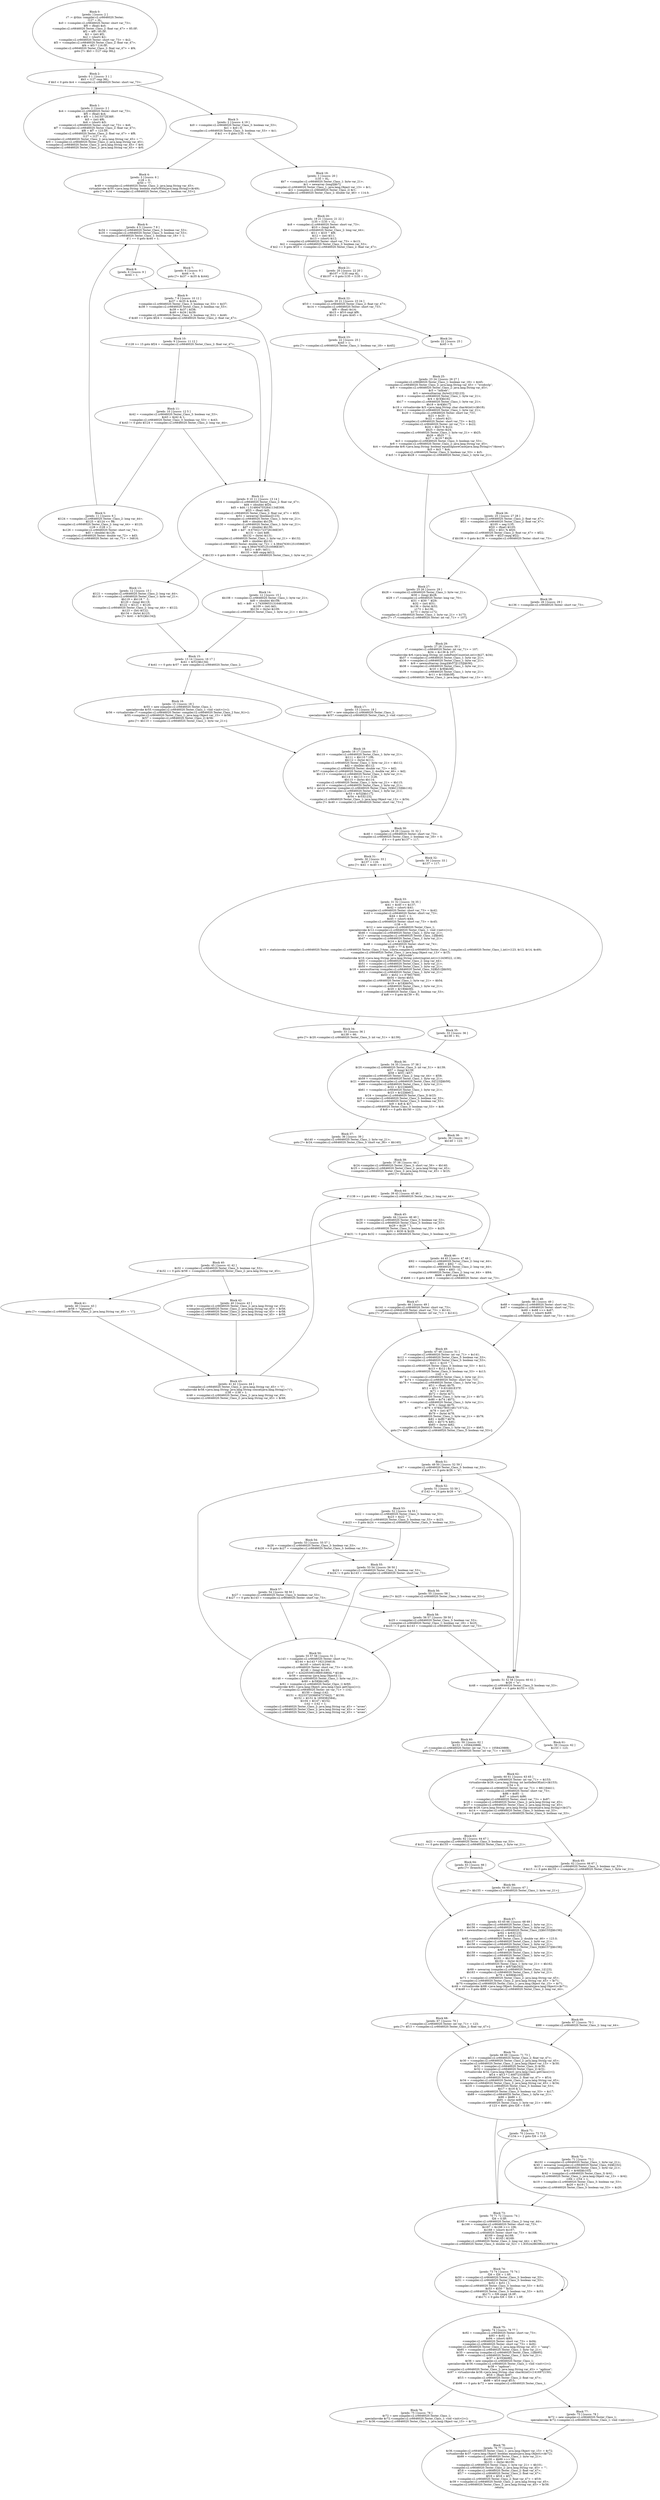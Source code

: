 digraph "unitGraph" {
    "Block 0:
[preds: ] [succs: 2 ]
r7 := @this: compiler.c2.cr6646020.Tester;
l127 = 0L;
$s0 = <compiler.c2.cr6646020.Tester: short var_73>;
$f0 = (float) $s0;
<compiler.c2.cr6646020.Tester_Class_2: float var_47> = 85.0F;
$f2 = $f0 / 85.0F;
$i1 = (int) $f2;
$s2 = (short) $i1;
<compiler.c2.cr6646020.Tester: short var_73> = $s2;
$f3 = <compiler.c2.cr6646020.Tester_Class_2: float var_47>;
$f4 = $f3 * 116.0F;
<compiler.c2.cr6646020.Tester_Class_2: float var_47> = $f4;
goto [?= $b3 = l127 cmp 36L];
"
    "Block 1:
[preds: 2 ] [succs: 2 ]
$s4 = <compiler.c2.cr6646020.Tester: short var_73>;
$f5 = (float) $s4;
$f6 = $f5 + 1.5415572E38F;
$i5 = (int) $f6;
$s6 = (short) $i5;
<compiler.c2.cr6646020.Tester: short var_73> = $s6;
$f7 = <compiler.c2.cr6646020.Tester_Class_2: float var_47>;
$f8 = $f7 + 123.0F;
<compiler.c2.cr6646020.Tester_Class_2: float var_47> = $f8;
l127 = l127 + 1L;
<compiler.c2.cr6646020.Tester_Class_2: java.lang.String var_45> = \"\";
$r0 = <compiler.c2.cr6646020.Tester_Class_2: java.lang.String var_45>;
<compiler.c2.cr6646020.Tester_Class_2: java.lang.String var_45> = $r0;
<compiler.c2.cr6646020.Tester_Class_2: java.lang.String var_45> = $r0;
"
    "Block 2:
[preds: 0 1 ] [succs: 3 1 ]
$b3 = l127 cmp 36L;
if $b3 < 0 goto $s4 = <compiler.c2.cr6646020.Tester: short var_73>;
"
    "Block 3:
[preds: 2 ] [succs: 4 19 ]
$z0 = <compiler.c2.cr6646020.Tester_Class_3: boolean var_53>;
$z1 = $z0 | 0;
<compiler.c2.cr6646020.Tester_Class_3: boolean var_53> = $z1;
if $z1 == 0 goto l135 = 0L;
"
    "Block 4:
[preds: 3 ] [succs: 6 ]
i128 = 0;
$r50 = \"l\";
$r49 = <compiler.c2.cr6646020.Tester_Class_2: java.lang.String var_45>;
virtualinvoke $r50.<java.lang.String: boolean startsWith(java.lang.String)>($r49);
goto [?= $z34 = <compiler.c2.cr6646020.Tester_Class_3: boolean var_53>];
"
    "Block 5:
[preds: 11 ] [succs: 6 ]
$l124 = <compiler.c2.cr6646020.Tester_Class_2: long var_44>;
$l125 = $l124 << 98;
<compiler.c2.cr6646020.Tester_Class_2: long var_44> = $l125;
i128 = i128 + 1;
$s126 = <compiler.c2.cr6646020.Tester: short var_74>;
$d3 = (double) $s126;
<compiler.c2.cr6646020.Tester: double var_72> = $d3;
r7.<compiler.c2.cr6646020.Tester: int var_71> = 34816;
"
    "Block 6:
[preds: 4 5 ] [succs: 7 8 ]
$z34 = <compiler.c2.cr6646020.Tester_Class_3: boolean var_53>;
$z35 = <compiler.c2.cr6646020.Tester_Class_3: boolean var_53>;
<compiler.c2.cr6646020.Tester_Class_1: boolean var_18> = 1;
if 1 == 0 goto $z44 = 1;
"
    "Block 7:
[preds: 6 ] [succs: 9 ]
$z44 = 0;
goto [?= $z37 = $z35 & $z44];
"
    "Block 8:
[preds: 6 ] [succs: 9 ]
$z44 = 1;
"
    "Block 9:
[preds: 7 8 ] [succs: 10 12 ]
$z37 = $z35 & $z44;
<compiler.c2.cr6646020.Tester_Class_3: boolean var_53> = $z37;
$z38 = <compiler.c2.cr6646020.Tester_Class_3: boolean var_53>;
$z39 = $z37 | $z38;
$z40 = $z34 | $z39;
<compiler.c2.cr6646020.Tester_Class_3: boolean var_53> = $z40;
if $z40 == 0 goto $f24 = <compiler.c2.cr6646020.Tester_Class_2: float var_47>;
"
    "Block 10:
[preds: 9 ] [succs: 11 12 ]
if i128 >= 15 goto $f24 = <compiler.c2.cr6646020.Tester_Class_2: float var_47>;
"
    "Block 11:
[preds: 10 ] [succs: 12 5 ]
$z42 = <compiler.c2.cr6646020.Tester_Class_3: boolean var_53>;
$z43 = $z42 & 1;
<compiler.c2.cr6646020.Tester_Class_3: boolean var_53> = $z43;
if $z43 != 0 goto $l124 = <compiler.c2.cr6646020.Tester_Class_2: long var_44>;
"
    "Block 12:
[preds: 9 10 11 ] [succs: 13 14 ]
$f24 = <compiler.c2.cr6646020.Tester_Class_2: float var_47>;
$d4 = (double) $f24;
$d5 = $d4 / 1.5148047552641134E308;
$f25 = (float) $d5;
<compiler.c2.cr6646020.Tester_Class_2: float var_47> = $f25;
$r51 = newarray (boolean)[123];
$b129 = <compiler.c2.cr6646020.Tester_Class_1: byte var_21>;
$d6 = (double) $b129;
$b130 = <compiler.c2.cr6646020.Tester_Class_1: byte var_21>;
$d7 = (double) $b130;
$d8 = $d7 - 9.675021723726166E307;
$i131 = (int) $d8;
$b132 = (byte) $i131;
<compiler.c2.cr6646020.Tester_Class_1: byte var_21> = $b132;
$d9 = (double) $b132;
<compiler.c2.cr6646020.Tester: double var_72> = 4.3844763012510596E307;
$d11 = neg 4.3844763012510596E307;
$d12 = $d9 / $d11;
$b133 = $d6 cmpg $d12;
if $b133 > 0 goto $b108 = <compiler.c2.cr6646020.Tester_Class_1: byte var_21>;
"
    "Block 13:
[preds: 12 ] [succs: 15 ]
$l121 = <compiler.c2.cr6646020.Tester_Class_2: long var_44>;
$b118 = <compiler.c2.cr6646020.Tester_Class_1: byte var_21>;
$b119 = $b118 ^ -1;
$l120 = (long) $b119;
$l122 = $l121 + $l120;
<compiler.c2.cr6646020.Tester_Class_2: long var_44> = $l122;
$i123 = (int) $l122;
$b134 = (byte) $i123;
goto [?= $z41 = $r51[$b134]];
"
    "Block 14:
[preds: 12 ] [succs: 15 ]
$b108 = <compiler.c2.cr6646020.Tester_Class_1: byte var_21>;
$d0 = (double) $b108;
$d1 = $d0 + 1.7430965313164616E308;
$i109 = (int) $d1;
$b134 = (byte) $i109;
<compiler.c2.cr6646020.Tester_Class_1: byte var_21> = $b134;
"
    "Block 15:
[preds: 13 14 ] [succs: 16 17 ]
$z41 = $r51[$b134];
if $z41 == 0 goto $r57 = new compiler.c2.cr6646020.Tester_Class_2;
"
    "Block 16:
[preds: 15 ] [succs: 18 ]
$r55 = new compiler.c2.cr6646020.Tester_Class_1;
specialinvoke $r55.<compiler.c2.cr6646020.Tester_Class_1: void <init>()>();
$r56 = virtualinvoke r7.<compiler.c2.cr6646020.Tester: compiler.c2.cr6646020.Tester_Class_2 func_0()>();
$r55.<compiler.c2.cr6646020.Tester_Class_1: java.lang.Object var_15> = $r56;
$r57 = (compiler.c2.cr6646020.Tester_Class_2) $r56;
goto [?= $b110 = <compiler.c2.cr6646020.Tester_Class_1: byte var_21>];
"
    "Block 17:
[preds: 15 ] [succs: 18 ]
$r57 = new compiler.c2.cr6646020.Tester_Class_2;
specialinvoke $r57.<compiler.c2.cr6646020.Tester_Class_2: void <init>()>();
"
    "Block 18:
[preds: 16 17 ] [succs: 30 ]
$b110 = <compiler.c2.cr6646020.Tester_Class_1: byte var_21>;
$i111 = $b110 * 106;
$b112 = (byte) $i111;
<compiler.c2.cr6646020.Tester_Class_1: byte var_21> = $b112;
$d2 = (double) $b112;
<compiler.c2.cr6646020.Tester: double var_72> = $d2;
$r57.<compiler.c2.cr6646020.Tester_Class_2: double var_46> = $d2;
$b113 = <compiler.c2.cr6646020.Tester_Class_1: byte var_21>;
$b114 = $b113 >>> i128;
$b115 = (byte) $b114;
<compiler.c2.cr6646020.Tester_Class_1: byte var_21> = $b115;
$b116 = <compiler.c2.cr6646020.Tester_Class_1: byte var_21>;
$r52 = newmultiarray (compiler.c2.cr6646020.Tester_Class_3)[$b115][$b116];
$b117 = <compiler.c2.cr6646020.Tester_Class_1: byte var_21>;
$r53 = $r52[$b117];
$r54 = $r53[123];
<compiler.c2.cr6646020.Tester_Class_1: java.lang.Object var_13> = $r54;
goto [?= $s40 = <compiler.c2.cr6646020.Tester: short var_73>];
"
    "Block 19:
[preds: 3 ] [succs: 20 ]
l135 = 0L;
$b7 = <compiler.c2.cr6646020.Tester_Class_1: byte var_21>;
$r1 = newarray (long)[$b7];
<compiler.c2.cr6646020.Tester_Class_1: java.lang.Object var_13> = $r1;
$r2 = (compiler.c2.cr6646020.Tester_Class_2) $r1;
$r2.<compiler.c2.cr6646020.Tester_Class_2: double var_46> = 114.0;
"
    "Block 20:
[preds: 19 21 ] [succs: 21 22 ]
l135 = l135 + 1L;
$s8 = <compiler.c2.cr6646020.Tester: short var_73>;
$l10 = (long) $s8;
$l9 = <compiler.c2.cr6646020.Tester_Class_2: long var_44>;
$l11 = $l10 ^ $l9;
$i12 = (int) $l11;
$s13 = (short) $i12;
<compiler.c2.cr6646020.Tester: short var_73> = $s13;
$z2 = <compiler.c2.cr6646020.Tester_Class_3: boolean var_53>;
if $z2 == 0 goto $f10 = <compiler.c2.cr6646020.Tester_Class_2: float var_47>;
"
    "Block 21:
[preds: 20 ] [succs: 22 20 ]
$b107 = l135 cmp 4L;
if $b107 < 0 goto l135 = l135 + 1L;
"
    "Block 22:
[preds: 20 21 ] [succs: 23 24 ]
$f10 = <compiler.c2.cr6646020.Tester_Class_2: float var_47>;
$s14 = <compiler.c2.cr6646020.Tester: short var_73>;
$f9 = (float) $s14;
$b15 = $f10 cmpl $f9;
if $b15 < 0 goto $z45 = 0;
"
    "Block 23:
[preds: 22 ] [succs: 25 ]
$z45 = 1;
goto [?= <compiler.c2.cr6646020.Tester_Class_1: boolean var_18> = $z45];
"
    "Block 24:
[preds: 22 ] [succs: 25 ]
$z45 = 0;
"
    "Block 25:
[preds: 23 24 ] [succs: 26 27 ]
<compiler.c2.cr6646020.Tester_Class_1: boolean var_18> = $z45;
<compiler.c2.cr6646020.Tester_Class_2: java.lang.String var_45> = \"xvodcylp\";
$r6 = <compiler.c2.cr6646020.Tester_Class_2: java.lang.String var_45>;
$r5 = \"indreb\";
$r3 = newmultiarray (byte)[123][123];
$b16 = <compiler.c2.cr6646020.Tester_Class_1: byte var_21>;
$r4 = $r3[$b16];
$b17 = <compiler.c2.cr6646020.Tester_Class_1: byte var_21>;
$b18 = $r4[$b17];
$c19 = virtualinvoke $r5.<java.lang.String: char charAt(int)>($b18);
$b23 = <compiler.c2.cr6646020.Tester_Class_1: byte var_21>;
$s20 = <compiler.c2.cr6646020.Tester: short var_73>;
$i21 = $s20 - 1;
$s22 = (short) $i21;
<compiler.c2.cr6646020.Tester: short var_73> = $s22;
r7.<compiler.c2.cr6646020.Tester: int var_71> = $s22;
$i24 = $b23 % $s22;
$b25 = (byte) $i24;
<compiler.c2.cr6646020.Tester_Class_1: byte var_21> = $b25;
$b26 = $b25 ^ -1;
$i27 = $c19 * $b26;
$z3 = <compiler.c2.cr6646020.Tester_Class_3: boolean var_53>;
$r8 = <compiler.c2.cr6646020.Tester_Class_2: java.lang.String var_45>;
$z4 = virtualinvoke $r8.<java.lang.String: boolean equalsIgnoreCase(java.lang.String)>(\"rkxwa\");
$z5 = $z3 ^ $z4;
<compiler.c2.cr6646020.Tester_Class_3: boolean var_53> = $z5;
if $z5 != 0 goto $b28 = <compiler.c2.cr6646020.Tester_Class_1: byte var_21>;
"
    "Block 26:
[preds: 25 ] [succs: 27 28 ]
$f23 = <compiler.c2.cr6646020.Tester_Class_2: float var_47>;
$f21 = <compiler.c2.cr6646020.Tester_Class_2: float var_47>;
$l105 = neg l135;
$f20 = (float) $l105;
$f22 = $f21 % $f20;
<compiler.c2.cr6646020.Tester_Class_2: float var_47> = $f22;
$b106 = $f23 cmpg $f22;
if $b106 > 0 goto $s136 = <compiler.c2.cr6646020.Tester: short var_73>;
"
    "Block 27:
[preds: 25 26 ] [succs: 29 ]
$b28 = <compiler.c2.cr6646020.Tester_Class_1: byte var_21>;
$l30 = (long) $b28;
$l29 = r7.<compiler.c2.cr6646020.Tester: long var_70>;
$l31 = $l30 ^ $l29;
$i32 = (int) $l31;
$s136 = (byte) $i32;
s172 = $s136;
b173 = (byte) s172;
<compiler.c2.cr6646020.Tester_Class_1: byte var_21> = b173;
goto [?= r7.<compiler.c2.cr6646020.Tester: int var_71> = 107];
"
    "Block 28:
[preds: 26 ] [succs: 29 ]
$s136 = <compiler.c2.cr6646020.Tester: short var_73>;
"
    "Block 29:
[preds: 27 28 ] [succs: 30 ]
r7.<compiler.c2.cr6646020.Tester: int var_71> = 107;
$i34 = $s136 & 107;
virtualinvoke $r6.<java.lang.String: int codePointCount(int,int)>($i27, $i34);
$b37 = <compiler.c2.cr6646020.Tester_Class_1: byte var_21>;
$b36 = <compiler.c2.cr6646020.Tester_Class_1: byte var_21>;
$r9 = newmultiarray (long)[$b37][123][$b36];
$b38 = <compiler.c2.cr6646020.Tester_Class_1: byte var_21>;
$r10 = $r9[$b38];
$b39 = <compiler.c2.cr6646020.Tester_Class_1: byte var_21>;
$r11 = $r10[$b39];
<compiler.c2.cr6646020.Tester_Class_1: java.lang.Object var_13> = $r11;
"
    "Block 30:
[preds: 18 29 ] [succs: 31 32 ]
$s40 = <compiler.c2.cr6646020.Tester: short var_73>;
<compiler.c2.cr6646020.Tester_Class_1: boolean var_18> = 0;
if 0 == 0 goto $i137 = 117;
"
    "Block 31:
[preds: 30 ] [succs: 33 ]
$i137 = 116;
goto [?= $i41 = $s40 << $i137];
"
    "Block 32:
[preds: 30 ] [succs: 33 ]
$i137 = 117;
"
    "Block 33:
[preds: 31 32 ] [succs: 34 35 ]
$i41 = $s40 << $i137;
$s42 = (short) $i41;
<compiler.c2.cr6646020.Tester: short var_73> = $s42;
$s43 = <compiler.c2.cr6646020.Tester: short var_73>;
$i44 = $s43 + 1;
$s45 = (short) $i44;
<compiler.c2.cr6646020.Tester: short var_73> = $s45;
i138 = 0;
$r12 = new compiler.c2.cr6646020.Tester_Class_1;
specialinvoke $r12.<compiler.c2.cr6646020.Tester_Class_1: void <init>()>();
$b46 = <compiler.c2.cr6646020.Tester_Class_1: byte var_21>;
$r13 = newarray (compiler.c2.cr6646020.Tester_Class_1)[$b46];
$b47 = <compiler.c2.cr6646020.Tester_Class_1: byte var_21>;
$r14 = $r13[$b47];
$s48 = <compiler.c2.cr6646020.Tester: short var_74>;
$s49 = 77 & $s48;
$r15 = staticinvoke <compiler.c2.cr6646020.Tester: compiler.c2.cr6646020.Tester_Class_3 func_1(byte,compiler.c2.cr6646020.Tester_Class_1,compiler.c2.cr6646020.Tester_Class_1,int)>(123, $r12, $r14, $s49);
<compiler.c2.cr6646020.Tester_Class_1: java.lang.Object var_13> = $r15;
$r16 = \"gdrlrsubb\";
virtualinvoke $r16.<java.lang.String: java.lang.String substring(int,int)>(12438522, i138);
$l55 = <compiler.c2.cr6646020.Tester_Class_2: long var_44>;
$b51 = <compiler.c2.cr6646020.Tester_Class_1: byte var_21>;
$b50 = <compiler.c2.cr6646020.Tester_Class_1: byte var_21>;
$r18 = newmultiarray (compiler.c2.cr6646020.Tester_Class_3)[$b51][$b50];
$b52 = <compiler.c2.cr6646020.Tester_Class_1: byte var_21>;
$b53 = $b52 >> 878617600;
$b54 = (byte) $b53;
<compiler.c2.cr6646020.Tester_Class_1: byte var_21> = $b54;
$r19 = $r18[$b54];
$b56 = <compiler.c2.cr6646020.Tester_Class_1: byte var_21>;
$r20 = $r19[$b56];
$z6 = <compiler.c2.cr6646020.Tester_Class_3: boolean var_53>;
if $z6 == 0 goto $i139 = 91;
"
    "Block 34:
[preds: 33 ] [succs: 36 ]
$i139 = 66;
goto [?= $r20.<compiler.c2.cr6646020.Tester_Class_3: int var_51> = $i139];
"
    "Block 35:
[preds: 33 ] [succs: 36 ]
$i139 = 91;
"
    "Block 36:
[preds: 34 35 ] [succs: 37 38 ]
$r20.<compiler.c2.cr6646020.Tester_Class_3: int var_51> = $i139;
$l57 = (long) $i139;
$l58 = $l55 | $l57;
<compiler.c2.cr6646020.Tester_Class_2: long var_44> = $l58;
$b59 = <compiler.c2.cr6646020.Tester_Class_1: byte var_21>;
$r21 = newmultiarray (compiler.c2.cr6646020.Tester_Class_0)[123][$b59];
$b60 = <compiler.c2.cr6646020.Tester_Class_1: byte var_21>;
$r22 = $r21[$b60];
$b61 = <compiler.c2.cr6646020.Tester_Class_1: byte var_21>;
$r23 = $r22[$b61];
$r24 = (compiler.c2.cr6646020.Tester_Class_3) $r23;
$z8 = <compiler.c2.cr6646020.Tester_Class_3: boolean var_53>;
$z7 = <compiler.c2.cr6646020.Tester_Class_3: boolean var_53>;
$z9 = $z8 & $z7;
<compiler.c2.cr6646020.Tester_Class_3: boolean var_53> = $z9;
if $z9 == 0 goto $b140 = 123;
"
    "Block 37:
[preds: 36 ] [succs: 39 ]
$b140 = <compiler.c2.cr6646020.Tester_Class_1: byte var_21>;
goto [?= $r24.<compiler.c2.cr6646020.Tester_Class_3: short var_56> = $b140];
"
    "Block 38:
[preds: 36 ] [succs: 39 ]
$b140 = 123;
"
    "Block 39:
[preds: 37 38 ] [succs: 44 ]
$r24.<compiler.c2.cr6646020.Tester_Class_3: short var_56> = $b140;
$r25 = <compiler.c2.cr6646020.Tester_Class_2: java.lang.String var_45>;
<compiler.c2.cr6646020.Tester_Class_2: java.lang.String var_45> = $r25;
goto [?= (branch)];
"
    "Block 40:
[preds: 45 ] [succs: 41 42 ]
$z32 = <compiler.c2.cr6646020.Tester_Class_3: boolean var_53>;
if $z32 == 0 goto $r58 = <compiler.c2.cr6646020.Tester_Class_2: java.lang.String var_45>;
"
    "Block 41:
[preds: 40 ] [succs: 43 ]
$r58 = \"xqeisnyf\";
goto [?= <compiler.c2.cr6646020.Tester_Class_2: java.lang.String var_45> = \"i\"];
"
    "Block 42:
[preds: 40 ] [succs: 43 ]
$r58 = <compiler.c2.cr6646020.Tester_Class_2: java.lang.String var_45>;
<compiler.c2.cr6646020.Tester_Class_2: java.lang.String var_45> = $r58;
<compiler.c2.cr6646020.Tester_Class_2: java.lang.String var_45> = $r58;
<compiler.c2.cr6646020.Tester_Class_2: java.lang.String var_45> = $r58;
"
    "Block 43:
[preds: 41 42 ] [succs: 44 ]
<compiler.c2.cr6646020.Tester_Class_2: java.lang.String var_45> = \"i\";
virtualinvoke $r58.<java.lang.String: java.lang.String concat(java.lang.String)>(\"i\");
i138 = i138 + 1;
$r48 = <compiler.c2.cr6646020.Tester_Class_2: java.lang.String var_45>;
<compiler.c2.cr6646020.Tester_Class_2: java.lang.String var_45> = $r48;
"
    "Block 44:
[preds: 39 43 ] [succs: 45 46 ]
if i138 >= 2 goto $l62 = <compiler.c2.cr6646020.Tester_Class_2: long var_44>;
"
    "Block 45:
[preds: 44 ] [succs: 46 40 ]
$z30 = <compiler.c2.cr6646020.Tester_Class_3: boolean var_53>;
$z28 = <compiler.c2.cr6646020.Tester_Class_3: boolean var_53>;
$z29 = $z28 ^ 1;
<compiler.c2.cr6646020.Tester_Class_3: boolean var_53> = $z29;
$z31 = $z30 & $z29;
if $z31 != 0 goto $z32 = <compiler.c2.cr6646020.Tester_Class_3: boolean var_53>;
"
    "Block 46:
[preds: 44 45 ] [succs: 47 48 ]
$l62 = <compiler.c2.cr6646020.Tester_Class_2: long var_44>;
$l65 = $l62 ^ -1L;
$l63 = <compiler.c2.cr6646020.Tester_Class_2: long var_44>;
$l64 = $l63 - 1L;
<compiler.c2.cr6646020.Tester_Class_2: long var_44> = $l64;
$b66 = $l65 cmp $l63;
if $b66 == 0 goto $s68 = <compiler.c2.cr6646020.Tester: short var_73>;
"
    "Block 47:
[preds: 46 ] [succs: 49 ]
$s141 = <compiler.c2.cr6646020.Tester: short var_73>;
<compiler.c2.cr6646020.Tester: short var_73> = $s141;
goto [?= r7.<compiler.c2.cr6646020.Tester: int var_71> = $s141];
"
    "Block 48:
[preds: 46 ] [succs: 49 ]
$s68 = <compiler.c2.cr6646020.Tester: short var_73>;
$s67 = <compiler.c2.cr6646020.Tester: short var_73>;
$s69 = $s68 >>> $s67;
$s141 = (short) $s69;
<compiler.c2.cr6646020.Tester: short var_73> = $s141;
"
    "Block 49:
[preds: 47 48 ] [succs: 51 ]
r7.<compiler.c2.cr6646020.Tester: int var_71> = $s141;
$z12 = <compiler.c2.cr6646020.Tester_Class_3: boolean var_53>;
$z10 = <compiler.c2.cr6646020.Tester_Class_3: boolean var_53>;
$z11 = $z10 ^ 1;
<compiler.c2.cr6646020.Tester_Class_3: boolean var_53> = $z11;
$z13 = $z12 | $z11;
<compiler.c2.cr6646020.Tester_Class_3: boolean var_53> = $z13;
i142 = 0;
$b73 = <compiler.c2.cr6646020.Tester_Class_1: byte var_21>;
$s74 = <compiler.c2.cr6646020.Tester: short var_73>;
$b70 = <compiler.c2.cr6646020.Tester_Class_1: byte var_21>;
$f11 = (float) $b70;
$f12 = $f11 * 9.831691E37F;
$i71 = (int) $f12;
$b72 = (byte) $i71;
<compiler.c2.cr6646020.Tester_Class_1: byte var_21> = $b72;
$s80 = $s74 | $b72;
$b75 = <compiler.c2.cr6646020.Tester_Class_1: byte var_21>;
$l76 = (long) $b75;
$l77 = $l76 + 6784278051481715712L;
$i78 = (int) $l77;
$b79 = (byte) $i78;
<compiler.c2.cr6646020.Tester_Class_1: byte var_21> = $b79;
$i81 = $s80 * $b79;
$i82 = $b73 % $i81;
$b83 = (byte) $i82;
<compiler.c2.cr6646020.Tester_Class_1: byte var_21> = $b83;
goto [?= $z47 = <compiler.c2.cr6646020.Tester_Class_3: boolean var_53>];
"
    "Block 50:
[preds: 55 57 58 ] [succs: 51 ]
$s143 = <compiler.c2.cr6646020.Tester: short var_73>;
$i144 = $s143 * 1621204618;
$s145 = (short) $i144;
<compiler.c2.cr6646020.Tester: short var_73> = $s145;
$l146 = (long) $s145;
$l147 = 4242055901066916864L * $l146;
$r59 = newarray (java.lang.Object)[-1];
$b148 = <compiler.c2.cr6646020.Tester_Class_1: byte var_21>;
$r60 = $r59[$b148];
$r61 = (compiler.c2.cr6646020.Tester_Class_1) $r60;
virtualinvoke $r61.<java.lang.Object: java.lang.Class getClass()>();
r7.<compiler.c2.cr6646020.Tester: int var_71> = i142;
$l150 = (long) i142;
$l151 = -9223372036854737042L ^ $l150;
$l152 = $l151 & 1859382584L;
$l104 = $l147 / $l152;
i142 = i142 + 1;
<compiler.c2.cr6646020.Tester_Class_2: java.lang.String var_45> = \"arceo\";
<compiler.c2.cr6646020.Tester_Class_2: java.lang.String var_45> = \"arceo\";
<compiler.c2.cr6646020.Tester_Class_2: java.lang.String var_45> = \"arceo\";
"
    "Block 51:
[preds: 49 50 ] [succs: 52 59 ]
$z47 = <compiler.c2.cr6646020.Tester_Class_3: boolean var_53>;
if $z47 == 0 goto $r26 = \"a\";
"
    "Block 52:
[preds: 51 ] [succs: 53 59 ]
if i142 >= 24 goto $r26 = \"a\";
"
    "Block 53:
[preds: 52 ] [succs: 54 55 ]
$z22 = <compiler.c2.cr6646020.Tester_Class_3: boolean var_53>;
$z23 = $z22 ^ 1;
<compiler.c2.cr6646020.Tester_Class_3: boolean var_53> = $z23;
if $z23 == 0 goto $z24 = <compiler.c2.cr6646020.Tester_Class_3: boolean var_53>;
"
    "Block 54:
[preds: 53 ] [succs: 55 57 ]
$z26 = <compiler.c2.cr6646020.Tester_Class_3: boolean var_53>;
if $z26 == 0 goto $z27 = <compiler.c2.cr6646020.Tester_Class_3: boolean var_53>;
"
    "Block 55:
[preds: 53 54 ] [succs: 56 50 ]
$z24 = <compiler.c2.cr6646020.Tester_Class_3: boolean var_53>;
if $z24 != 0 goto $s143 = <compiler.c2.cr6646020.Tester: short var_73>;
"
    "Block 56:
[preds: 55 ] [succs: 58 ]
goto [?= $z25 = <compiler.c2.cr6646020.Tester_Class_3: boolean var_53>];
"
    "Block 57:
[preds: 54 ] [succs: 58 50 ]
$z27 = <compiler.c2.cr6646020.Tester_Class_3: boolean var_53>;
if $z27 == 0 goto $s143 = <compiler.c2.cr6646020.Tester: short var_73>;
"
    "Block 58:
[preds: 56 57 ] [succs: 59 50 ]
$z25 = <compiler.c2.cr6646020.Tester_Class_3: boolean var_53>;
<compiler.c2.cr6646020.Tester_Class_1: boolean var_18> = $z25;
if $z25 != 0 goto $s143 = <compiler.c2.cr6646020.Tester: short var_73>;
"
    "Block 59:
[preds: 51 52 58 ] [succs: 60 61 ]
$r26 = \"a\";
$z48 = <compiler.c2.cr6646020.Tester_Class_3: boolean var_53>;
if $z48 == 0 goto $i153 = 123;
"
    "Block 60:
[preds: 59 ] [succs: 62 ]
$i153 = 1058420888;
r7.<compiler.c2.cr6646020.Tester: int var_71> = 1058420888;
goto [?= r7.<compiler.c2.cr6646020.Tester: int var_71> = $i153];
"
    "Block 61:
[preds: 59 ] [succs: 62 ]
$i153 = 123;
"
    "Block 62:
[preds: 60 61 ] [succs: 63 65 ]
r7.<compiler.c2.cr6646020.Tester: int var_71> = $i153;
virtualinvoke $r26.<java.lang.String: int lastIndexOf(int)>($i153);
i154 = 0;
r7.<compiler.c2.cr6646020.Tester: int var_71> = 661164411;
$s85 = <compiler.c2.cr6646020.Tester: short var_73>;
$i86 = $s85 - 1;
$s87 = (short) $i86;
<compiler.c2.cr6646020.Tester: short var_73> = $s87;
$r28 = <compiler.c2.cr6646020.Tester_Class_2: java.lang.String var_45>;
$r27 = <compiler.c2.cr6646020.Tester_Class_2: java.lang.String var_45>;
virtualinvoke $r28.<java.lang.String: java.lang.String concat(java.lang.String)>($r27);
$z14 = <compiler.c2.cr6646020.Tester_Class_3: boolean var_53>;
if $z14 == 0 goto $z15 = <compiler.c2.cr6646020.Tester_Class_3: boolean var_53>;
"
    "Block 63:
[preds: 62 ] [succs: 64 67 ]
$z21 = <compiler.c2.cr6646020.Tester_Class_3: boolean var_53>;
if $z21 == 0 goto $b155 = <compiler.c2.cr6646020.Tester_Class_1: byte var_21>;
"
    "Block 64:
[preds: 63 ] [succs: 66 ]
goto [?= (branch)];
"
    "Block 65:
[preds: 62 ] [succs: 66 67 ]
$z15 = <compiler.c2.cr6646020.Tester_Class_3: boolean var_53>;
if $z15 == 0 goto $b155 = <compiler.c2.cr6646020.Tester_Class_1: byte var_21>;
"
    "Block 66:
[preds: 64 65 ] [succs: 67 ]
goto [?= $b155 = <compiler.c2.cr6646020.Tester_Class_1: byte var_21>];
"
    "Block 67:
[preds: 63 65 66 ] [succs: 68 69 ]
$b155 = <compiler.c2.cr6646020.Tester_Class_1: byte var_21>;
$b156 = <compiler.c2.cr6646020.Tester_Class_1: byte var_21>;
$r63 = newmultiarray (compiler.c2.cr6646020.Tester_Class_2)[$b155][$b156];
$r64 = $r63[123];
$r65 = $r64[123];
$r65.<compiler.c2.cr6646020.Tester_Class_2: double var_46> = 123.0;
$b157 = <compiler.c2.cr6646020.Tester_Class_1: byte var_21>;
$b158 = <compiler.c2.cr6646020.Tester_Class_1: byte var_21>;
$r66 = newmultiarray (compiler.c2.cr6646020.Tester_Class_0)[$b157][$b158];
$r67 = $r66[123];
$b159 = <compiler.c2.cr6646020.Tester_Class_1: byte var_21>;
$b160 = <compiler.c2.cr6646020.Tester_Class_1: byte var_21>;
$i161 = $b159 - $b160;
$b162 = (byte) $i161;
<compiler.c2.cr6646020.Tester_Class_1: byte var_21> = $b162;
$r68 = $r67[$b162];
$r69 = newarray (compiler.c2.cr6646020.Tester_Class_1)[123];
$b163 = <compiler.c2.cr6646020.Tester_Class_1: byte var_21>;
$r70 = $r69[$b163];
$r71 = <compiler.c2.cr6646020.Tester_Class_2: java.lang.String var_45>;
<compiler.c2.cr6646020.Tester_Class_2: java.lang.String var_45> = $r71;
$r70.<compiler.c2.cr6646020.Tester_Class_1: java.lang.Object var_15> = $r71;
$z49 = virtualinvoke $r68.<java.lang.Object: boolean equals(java.lang.Object)>($r71);
if $z49 == 0 goto $l88 = <compiler.c2.cr6646020.Tester_Class_2: long var_44>;
"
    "Block 68:
[preds: 67 ] [succs: 70 ]
r7.<compiler.c2.cr6646020.Tester: int var_71> = 123;
goto [?= $f13 = <compiler.c2.cr6646020.Tester_Class_2: float var_47>];
"
    "Block 69:
[preds: 67 ] [succs: 70 ]
$l88 = <compiler.c2.cr6646020.Tester_Class_2: long var_44>;
"
    "Block 70:
[preds: 68 69 ] [succs: 71 73 ]
$f13 = <compiler.c2.cr6646020.Tester_Class_2: float var_47>;
$r30 = <compiler.c2.cr6646020.Tester_Class_2: java.lang.String var_45>;
<compiler.c2.cr6646020.Tester_Class_1: java.lang.Object var_13> = $r30;
$r31 = (compiler.c2.cr6646020.Tester_Class_0) $r30;
$r32 = (compiler.c2.cr6646020.Tester_Class_2) $r31;
virtualinvoke $r32.<java.lang.Object: java.lang.Class getClass()>();
$f14 = $f13 * 1.60072333E9F;
<compiler.c2.cr6646020.Tester_Class_2: float var_47> = $f14;
$r34 = <compiler.c2.cr6646020.Tester_Class_2: java.lang.String var_45>;
<compiler.c2.cr6646020.Tester_Class_2: java.lang.String var_45> = $r34;
$z16 = <compiler.c2.cr6646020.Tester_Class_3: boolean var_53>;
$z17 = $z16 & 1;
<compiler.c2.cr6646020.Tester_Class_3: boolean var_53> = $z17;
$b89 = <compiler.c2.cr6646020.Tester_Class_1: byte var_21>;
$i90 = $b89 + 1;
$b91 = (byte) $i90;
<compiler.c2.cr6646020.Tester_Class_1: byte var_21> = $b91;
if 123 < $b91 goto f26 = 0.0F;
"
    "Block 71:
[preds: 70 ] [succs: 72 73 ]
if i154 >= 2 goto f26 = 0.0F;
"
    "Block 72:
[preds: 71 ] [succs: 73 ]
$b102 = <compiler.c2.cr6646020.Tester_Class_1: byte var_21>;
$r40 = newarray (compiler.c2.cr6646020.Tester_Class_0)[$b102];
$b103 = <compiler.c2.cr6646020.Tester_Class_1: byte var_21>;
$r41 = $r40[$b103];
$r42 = (compiler.c2.cr6646020.Tester_Class_3) $r41;
<compiler.c2.cr6646020.Tester_Class_1: java.lang.Object var_13> = $r42;
i164 = i154 + 1;
$z19 = <compiler.c2.cr6646020.Tester_Class_3: boolean var_53>;
$z20 = $z19 | 1;
<compiler.c2.cr6646020.Tester_Class_3: boolean var_53> = $z20;
"
    "Block 73:
[preds: 70 71 72 ] [succs: 74 ]
f26 = 0.0F;
$l165 = <compiler.c2.cr6646020.Tester_Class_2: long var_44>;
$s166 = <compiler.c2.cr6646020.Tester: short var_73>;
$s167 = $s166 >>> 106;
$s168 = (short) $s167;
<compiler.c2.cr6646020.Tester: short var_73> = $s168;
$l169 = (long) $s168;
$l170 = $l165 | $l169;
<compiler.c2.cr6646020.Tester_Class_2: long var_44> = $l170;
<compiler.c2.cr6646020.Tester_Class_3: double var_52> = 1.83524286396421837E18;
"
    "Block 74:
[preds: 73 74 ] [succs: 75 74 ]
f26 = f26 + 1.0F;
$z50 = <compiler.c2.cr6646020.Tester_Class_3: boolean var_53>;
$z51 = <compiler.c2.cr6646020.Tester_Class_3: boolean var_53>;
$z52 = $z51 | 1;
<compiler.c2.cr6646020.Tester_Class_3: boolean var_53> = $z52;
$z53 = $z50 ^ $z52;
<compiler.c2.cr6646020.Tester_Class_3: boolean var_53> = $z53;
$b171 = f26 cmpg 16.0F;
if $b171 < 0 goto f26 = f26 + 1.0F;
"
    "Block 75:
[preds: 74 ] [succs: 76 77 ]
$s92 = <compiler.c2.cr6646020.Tester: short var_73>;
$i93 = $s92 - 1;
$s94 = (short) $i93;
<compiler.c2.cr6646020.Tester: short var_73> = $s94;
<compiler.c2.cr6646020.Tester: short var_73> = $s92;
<compiler.c2.cr6646020.Tester_Class_2: java.lang.String var_45> = \"oaxg\";
$b95 = <compiler.c2.cr6646020.Tester_Class_1: byte var_21>;
$r35 = newarray (compiler.c2.cr6646020.Tester_Class_1)[$b95];
$b96 = <compiler.c2.cr6646020.Tester_Class_1: byte var_21>;
$r37 = $r35[$b96];
$r36 = new compiler.c2.cr6646020.Tester_Class_1;
specialinvoke $r36.<compiler.c2.cr6646020.Tester_Class_1: void <init>()>();
$r38 = \"agdnue\";
<compiler.c2.cr6646020.Tester_Class_2: java.lang.String var_45> = \"agdnue\";
$c97 = virtualinvoke $r38.<java.lang.String: char charAt(int)>(1416972150);
$f16 = (float) $c97;
$f15 = <compiler.c2.cr6646020.Tester_Class_2: float var_47>;
$b98 = $f16 cmpl $f15;
if $b98 == 0 goto $r72 = new compiler.c2.cr6646020.Tester_Class_1;
"
    "Block 76:
[preds: 75 ] [succs: 78 ]
$r72 = new compiler.c2.cr6646020.Tester_Class_1;
specialinvoke $r72.<compiler.c2.cr6646020.Tester_Class_1: void <init>()>();
goto [?= $r36.<compiler.c2.cr6646020.Tester_Class_1: java.lang.Object var_15> = $r72];
"
    "Block 77:
[preds: 75 ] [succs: 78 ]
$r72 = new compiler.c2.cr6646020.Tester_Class_1;
specialinvoke $r72.<compiler.c2.cr6646020.Tester_Class_1: void <init>()>();
"
    "Block 78:
[preds: 76 77 ] [succs: ]
$r36.<compiler.c2.cr6646020.Tester_Class_1: java.lang.Object var_15> = $r72;
virtualinvoke $r37.<java.lang.Object: boolean equals(java.lang.Object)>($r72);
$b99 = <compiler.c2.cr6646020.Tester_Class_1: byte var_21>;
$b100 = $b99 >>> 96;
$b101 = (byte) $b100;
<compiler.c2.cr6646020.Tester_Class_1: byte var_21> = $b101;
<compiler.c2.cr6646020.Tester_Class_2: java.lang.String var_45> = \"\";
$f18 = <compiler.c2.cr6646020.Tester_Class_2: float var_47>;
$f17 = <compiler.c2.cr6646020.Tester_Class_2: float var_47>;
$f19 = $f18 + $f17;
<compiler.c2.cr6646020.Tester_Class_2: float var_47> = $f19;
$r39 = <compiler.c2.cr6646020.Tester_Class_2: java.lang.String var_45>;
<compiler.c2.cr6646020.Tester_Class_2: java.lang.String var_45> = $r39;
return;
"
    "Block 0:
[preds: ] [succs: 2 ]
r7 := @this: compiler.c2.cr6646020.Tester;
l127 = 0L;
$s0 = <compiler.c2.cr6646020.Tester: short var_73>;
$f0 = (float) $s0;
<compiler.c2.cr6646020.Tester_Class_2: float var_47> = 85.0F;
$f2 = $f0 / 85.0F;
$i1 = (int) $f2;
$s2 = (short) $i1;
<compiler.c2.cr6646020.Tester: short var_73> = $s2;
$f3 = <compiler.c2.cr6646020.Tester_Class_2: float var_47>;
$f4 = $f3 * 116.0F;
<compiler.c2.cr6646020.Tester_Class_2: float var_47> = $f4;
goto [?= $b3 = l127 cmp 36L];
"->"Block 2:
[preds: 0 1 ] [succs: 3 1 ]
$b3 = l127 cmp 36L;
if $b3 < 0 goto $s4 = <compiler.c2.cr6646020.Tester: short var_73>;
";
    "Block 1:
[preds: 2 ] [succs: 2 ]
$s4 = <compiler.c2.cr6646020.Tester: short var_73>;
$f5 = (float) $s4;
$f6 = $f5 + 1.5415572E38F;
$i5 = (int) $f6;
$s6 = (short) $i5;
<compiler.c2.cr6646020.Tester: short var_73> = $s6;
$f7 = <compiler.c2.cr6646020.Tester_Class_2: float var_47>;
$f8 = $f7 + 123.0F;
<compiler.c2.cr6646020.Tester_Class_2: float var_47> = $f8;
l127 = l127 + 1L;
<compiler.c2.cr6646020.Tester_Class_2: java.lang.String var_45> = \"\";
$r0 = <compiler.c2.cr6646020.Tester_Class_2: java.lang.String var_45>;
<compiler.c2.cr6646020.Tester_Class_2: java.lang.String var_45> = $r0;
<compiler.c2.cr6646020.Tester_Class_2: java.lang.String var_45> = $r0;
"->"Block 2:
[preds: 0 1 ] [succs: 3 1 ]
$b3 = l127 cmp 36L;
if $b3 < 0 goto $s4 = <compiler.c2.cr6646020.Tester: short var_73>;
";
    "Block 2:
[preds: 0 1 ] [succs: 3 1 ]
$b3 = l127 cmp 36L;
if $b3 < 0 goto $s4 = <compiler.c2.cr6646020.Tester: short var_73>;
"->"Block 3:
[preds: 2 ] [succs: 4 19 ]
$z0 = <compiler.c2.cr6646020.Tester_Class_3: boolean var_53>;
$z1 = $z0 | 0;
<compiler.c2.cr6646020.Tester_Class_3: boolean var_53> = $z1;
if $z1 == 0 goto l135 = 0L;
";
    "Block 2:
[preds: 0 1 ] [succs: 3 1 ]
$b3 = l127 cmp 36L;
if $b3 < 0 goto $s4 = <compiler.c2.cr6646020.Tester: short var_73>;
"->"Block 1:
[preds: 2 ] [succs: 2 ]
$s4 = <compiler.c2.cr6646020.Tester: short var_73>;
$f5 = (float) $s4;
$f6 = $f5 + 1.5415572E38F;
$i5 = (int) $f6;
$s6 = (short) $i5;
<compiler.c2.cr6646020.Tester: short var_73> = $s6;
$f7 = <compiler.c2.cr6646020.Tester_Class_2: float var_47>;
$f8 = $f7 + 123.0F;
<compiler.c2.cr6646020.Tester_Class_2: float var_47> = $f8;
l127 = l127 + 1L;
<compiler.c2.cr6646020.Tester_Class_2: java.lang.String var_45> = \"\";
$r0 = <compiler.c2.cr6646020.Tester_Class_2: java.lang.String var_45>;
<compiler.c2.cr6646020.Tester_Class_2: java.lang.String var_45> = $r0;
<compiler.c2.cr6646020.Tester_Class_2: java.lang.String var_45> = $r0;
";
    "Block 3:
[preds: 2 ] [succs: 4 19 ]
$z0 = <compiler.c2.cr6646020.Tester_Class_3: boolean var_53>;
$z1 = $z0 | 0;
<compiler.c2.cr6646020.Tester_Class_3: boolean var_53> = $z1;
if $z1 == 0 goto l135 = 0L;
"->"Block 4:
[preds: 3 ] [succs: 6 ]
i128 = 0;
$r50 = \"l\";
$r49 = <compiler.c2.cr6646020.Tester_Class_2: java.lang.String var_45>;
virtualinvoke $r50.<java.lang.String: boolean startsWith(java.lang.String)>($r49);
goto [?= $z34 = <compiler.c2.cr6646020.Tester_Class_3: boolean var_53>];
";
    "Block 3:
[preds: 2 ] [succs: 4 19 ]
$z0 = <compiler.c2.cr6646020.Tester_Class_3: boolean var_53>;
$z1 = $z0 | 0;
<compiler.c2.cr6646020.Tester_Class_3: boolean var_53> = $z1;
if $z1 == 0 goto l135 = 0L;
"->"Block 19:
[preds: 3 ] [succs: 20 ]
l135 = 0L;
$b7 = <compiler.c2.cr6646020.Tester_Class_1: byte var_21>;
$r1 = newarray (long)[$b7];
<compiler.c2.cr6646020.Tester_Class_1: java.lang.Object var_13> = $r1;
$r2 = (compiler.c2.cr6646020.Tester_Class_2) $r1;
$r2.<compiler.c2.cr6646020.Tester_Class_2: double var_46> = 114.0;
";
    "Block 4:
[preds: 3 ] [succs: 6 ]
i128 = 0;
$r50 = \"l\";
$r49 = <compiler.c2.cr6646020.Tester_Class_2: java.lang.String var_45>;
virtualinvoke $r50.<java.lang.String: boolean startsWith(java.lang.String)>($r49);
goto [?= $z34 = <compiler.c2.cr6646020.Tester_Class_3: boolean var_53>];
"->"Block 6:
[preds: 4 5 ] [succs: 7 8 ]
$z34 = <compiler.c2.cr6646020.Tester_Class_3: boolean var_53>;
$z35 = <compiler.c2.cr6646020.Tester_Class_3: boolean var_53>;
<compiler.c2.cr6646020.Tester_Class_1: boolean var_18> = 1;
if 1 == 0 goto $z44 = 1;
";
    "Block 5:
[preds: 11 ] [succs: 6 ]
$l124 = <compiler.c2.cr6646020.Tester_Class_2: long var_44>;
$l125 = $l124 << 98;
<compiler.c2.cr6646020.Tester_Class_2: long var_44> = $l125;
i128 = i128 + 1;
$s126 = <compiler.c2.cr6646020.Tester: short var_74>;
$d3 = (double) $s126;
<compiler.c2.cr6646020.Tester: double var_72> = $d3;
r7.<compiler.c2.cr6646020.Tester: int var_71> = 34816;
"->"Block 6:
[preds: 4 5 ] [succs: 7 8 ]
$z34 = <compiler.c2.cr6646020.Tester_Class_3: boolean var_53>;
$z35 = <compiler.c2.cr6646020.Tester_Class_3: boolean var_53>;
<compiler.c2.cr6646020.Tester_Class_1: boolean var_18> = 1;
if 1 == 0 goto $z44 = 1;
";
    "Block 6:
[preds: 4 5 ] [succs: 7 8 ]
$z34 = <compiler.c2.cr6646020.Tester_Class_3: boolean var_53>;
$z35 = <compiler.c2.cr6646020.Tester_Class_3: boolean var_53>;
<compiler.c2.cr6646020.Tester_Class_1: boolean var_18> = 1;
if 1 == 0 goto $z44 = 1;
"->"Block 7:
[preds: 6 ] [succs: 9 ]
$z44 = 0;
goto [?= $z37 = $z35 & $z44];
";
    "Block 6:
[preds: 4 5 ] [succs: 7 8 ]
$z34 = <compiler.c2.cr6646020.Tester_Class_3: boolean var_53>;
$z35 = <compiler.c2.cr6646020.Tester_Class_3: boolean var_53>;
<compiler.c2.cr6646020.Tester_Class_1: boolean var_18> = 1;
if 1 == 0 goto $z44 = 1;
"->"Block 8:
[preds: 6 ] [succs: 9 ]
$z44 = 1;
";
    "Block 7:
[preds: 6 ] [succs: 9 ]
$z44 = 0;
goto [?= $z37 = $z35 & $z44];
"->"Block 9:
[preds: 7 8 ] [succs: 10 12 ]
$z37 = $z35 & $z44;
<compiler.c2.cr6646020.Tester_Class_3: boolean var_53> = $z37;
$z38 = <compiler.c2.cr6646020.Tester_Class_3: boolean var_53>;
$z39 = $z37 | $z38;
$z40 = $z34 | $z39;
<compiler.c2.cr6646020.Tester_Class_3: boolean var_53> = $z40;
if $z40 == 0 goto $f24 = <compiler.c2.cr6646020.Tester_Class_2: float var_47>;
";
    "Block 8:
[preds: 6 ] [succs: 9 ]
$z44 = 1;
"->"Block 9:
[preds: 7 8 ] [succs: 10 12 ]
$z37 = $z35 & $z44;
<compiler.c2.cr6646020.Tester_Class_3: boolean var_53> = $z37;
$z38 = <compiler.c2.cr6646020.Tester_Class_3: boolean var_53>;
$z39 = $z37 | $z38;
$z40 = $z34 | $z39;
<compiler.c2.cr6646020.Tester_Class_3: boolean var_53> = $z40;
if $z40 == 0 goto $f24 = <compiler.c2.cr6646020.Tester_Class_2: float var_47>;
";
    "Block 9:
[preds: 7 8 ] [succs: 10 12 ]
$z37 = $z35 & $z44;
<compiler.c2.cr6646020.Tester_Class_3: boolean var_53> = $z37;
$z38 = <compiler.c2.cr6646020.Tester_Class_3: boolean var_53>;
$z39 = $z37 | $z38;
$z40 = $z34 | $z39;
<compiler.c2.cr6646020.Tester_Class_3: boolean var_53> = $z40;
if $z40 == 0 goto $f24 = <compiler.c2.cr6646020.Tester_Class_2: float var_47>;
"->"Block 10:
[preds: 9 ] [succs: 11 12 ]
if i128 >= 15 goto $f24 = <compiler.c2.cr6646020.Tester_Class_2: float var_47>;
";
    "Block 9:
[preds: 7 8 ] [succs: 10 12 ]
$z37 = $z35 & $z44;
<compiler.c2.cr6646020.Tester_Class_3: boolean var_53> = $z37;
$z38 = <compiler.c2.cr6646020.Tester_Class_3: boolean var_53>;
$z39 = $z37 | $z38;
$z40 = $z34 | $z39;
<compiler.c2.cr6646020.Tester_Class_3: boolean var_53> = $z40;
if $z40 == 0 goto $f24 = <compiler.c2.cr6646020.Tester_Class_2: float var_47>;
"->"Block 12:
[preds: 9 10 11 ] [succs: 13 14 ]
$f24 = <compiler.c2.cr6646020.Tester_Class_2: float var_47>;
$d4 = (double) $f24;
$d5 = $d4 / 1.5148047552641134E308;
$f25 = (float) $d5;
<compiler.c2.cr6646020.Tester_Class_2: float var_47> = $f25;
$r51 = newarray (boolean)[123];
$b129 = <compiler.c2.cr6646020.Tester_Class_1: byte var_21>;
$d6 = (double) $b129;
$b130 = <compiler.c2.cr6646020.Tester_Class_1: byte var_21>;
$d7 = (double) $b130;
$d8 = $d7 - 9.675021723726166E307;
$i131 = (int) $d8;
$b132 = (byte) $i131;
<compiler.c2.cr6646020.Tester_Class_1: byte var_21> = $b132;
$d9 = (double) $b132;
<compiler.c2.cr6646020.Tester: double var_72> = 4.3844763012510596E307;
$d11 = neg 4.3844763012510596E307;
$d12 = $d9 / $d11;
$b133 = $d6 cmpg $d12;
if $b133 > 0 goto $b108 = <compiler.c2.cr6646020.Tester_Class_1: byte var_21>;
";
    "Block 10:
[preds: 9 ] [succs: 11 12 ]
if i128 >= 15 goto $f24 = <compiler.c2.cr6646020.Tester_Class_2: float var_47>;
"->"Block 11:
[preds: 10 ] [succs: 12 5 ]
$z42 = <compiler.c2.cr6646020.Tester_Class_3: boolean var_53>;
$z43 = $z42 & 1;
<compiler.c2.cr6646020.Tester_Class_3: boolean var_53> = $z43;
if $z43 != 0 goto $l124 = <compiler.c2.cr6646020.Tester_Class_2: long var_44>;
";
    "Block 10:
[preds: 9 ] [succs: 11 12 ]
if i128 >= 15 goto $f24 = <compiler.c2.cr6646020.Tester_Class_2: float var_47>;
"->"Block 12:
[preds: 9 10 11 ] [succs: 13 14 ]
$f24 = <compiler.c2.cr6646020.Tester_Class_2: float var_47>;
$d4 = (double) $f24;
$d5 = $d4 / 1.5148047552641134E308;
$f25 = (float) $d5;
<compiler.c2.cr6646020.Tester_Class_2: float var_47> = $f25;
$r51 = newarray (boolean)[123];
$b129 = <compiler.c2.cr6646020.Tester_Class_1: byte var_21>;
$d6 = (double) $b129;
$b130 = <compiler.c2.cr6646020.Tester_Class_1: byte var_21>;
$d7 = (double) $b130;
$d8 = $d7 - 9.675021723726166E307;
$i131 = (int) $d8;
$b132 = (byte) $i131;
<compiler.c2.cr6646020.Tester_Class_1: byte var_21> = $b132;
$d9 = (double) $b132;
<compiler.c2.cr6646020.Tester: double var_72> = 4.3844763012510596E307;
$d11 = neg 4.3844763012510596E307;
$d12 = $d9 / $d11;
$b133 = $d6 cmpg $d12;
if $b133 > 0 goto $b108 = <compiler.c2.cr6646020.Tester_Class_1: byte var_21>;
";
    "Block 11:
[preds: 10 ] [succs: 12 5 ]
$z42 = <compiler.c2.cr6646020.Tester_Class_3: boolean var_53>;
$z43 = $z42 & 1;
<compiler.c2.cr6646020.Tester_Class_3: boolean var_53> = $z43;
if $z43 != 0 goto $l124 = <compiler.c2.cr6646020.Tester_Class_2: long var_44>;
"->"Block 12:
[preds: 9 10 11 ] [succs: 13 14 ]
$f24 = <compiler.c2.cr6646020.Tester_Class_2: float var_47>;
$d4 = (double) $f24;
$d5 = $d4 / 1.5148047552641134E308;
$f25 = (float) $d5;
<compiler.c2.cr6646020.Tester_Class_2: float var_47> = $f25;
$r51 = newarray (boolean)[123];
$b129 = <compiler.c2.cr6646020.Tester_Class_1: byte var_21>;
$d6 = (double) $b129;
$b130 = <compiler.c2.cr6646020.Tester_Class_1: byte var_21>;
$d7 = (double) $b130;
$d8 = $d7 - 9.675021723726166E307;
$i131 = (int) $d8;
$b132 = (byte) $i131;
<compiler.c2.cr6646020.Tester_Class_1: byte var_21> = $b132;
$d9 = (double) $b132;
<compiler.c2.cr6646020.Tester: double var_72> = 4.3844763012510596E307;
$d11 = neg 4.3844763012510596E307;
$d12 = $d9 / $d11;
$b133 = $d6 cmpg $d12;
if $b133 > 0 goto $b108 = <compiler.c2.cr6646020.Tester_Class_1: byte var_21>;
";
    "Block 11:
[preds: 10 ] [succs: 12 5 ]
$z42 = <compiler.c2.cr6646020.Tester_Class_3: boolean var_53>;
$z43 = $z42 & 1;
<compiler.c2.cr6646020.Tester_Class_3: boolean var_53> = $z43;
if $z43 != 0 goto $l124 = <compiler.c2.cr6646020.Tester_Class_2: long var_44>;
"->"Block 5:
[preds: 11 ] [succs: 6 ]
$l124 = <compiler.c2.cr6646020.Tester_Class_2: long var_44>;
$l125 = $l124 << 98;
<compiler.c2.cr6646020.Tester_Class_2: long var_44> = $l125;
i128 = i128 + 1;
$s126 = <compiler.c2.cr6646020.Tester: short var_74>;
$d3 = (double) $s126;
<compiler.c2.cr6646020.Tester: double var_72> = $d3;
r7.<compiler.c2.cr6646020.Tester: int var_71> = 34816;
";
    "Block 12:
[preds: 9 10 11 ] [succs: 13 14 ]
$f24 = <compiler.c2.cr6646020.Tester_Class_2: float var_47>;
$d4 = (double) $f24;
$d5 = $d4 / 1.5148047552641134E308;
$f25 = (float) $d5;
<compiler.c2.cr6646020.Tester_Class_2: float var_47> = $f25;
$r51 = newarray (boolean)[123];
$b129 = <compiler.c2.cr6646020.Tester_Class_1: byte var_21>;
$d6 = (double) $b129;
$b130 = <compiler.c2.cr6646020.Tester_Class_1: byte var_21>;
$d7 = (double) $b130;
$d8 = $d7 - 9.675021723726166E307;
$i131 = (int) $d8;
$b132 = (byte) $i131;
<compiler.c2.cr6646020.Tester_Class_1: byte var_21> = $b132;
$d9 = (double) $b132;
<compiler.c2.cr6646020.Tester: double var_72> = 4.3844763012510596E307;
$d11 = neg 4.3844763012510596E307;
$d12 = $d9 / $d11;
$b133 = $d6 cmpg $d12;
if $b133 > 0 goto $b108 = <compiler.c2.cr6646020.Tester_Class_1: byte var_21>;
"->"Block 13:
[preds: 12 ] [succs: 15 ]
$l121 = <compiler.c2.cr6646020.Tester_Class_2: long var_44>;
$b118 = <compiler.c2.cr6646020.Tester_Class_1: byte var_21>;
$b119 = $b118 ^ -1;
$l120 = (long) $b119;
$l122 = $l121 + $l120;
<compiler.c2.cr6646020.Tester_Class_2: long var_44> = $l122;
$i123 = (int) $l122;
$b134 = (byte) $i123;
goto [?= $z41 = $r51[$b134]];
";
    "Block 12:
[preds: 9 10 11 ] [succs: 13 14 ]
$f24 = <compiler.c2.cr6646020.Tester_Class_2: float var_47>;
$d4 = (double) $f24;
$d5 = $d4 / 1.5148047552641134E308;
$f25 = (float) $d5;
<compiler.c2.cr6646020.Tester_Class_2: float var_47> = $f25;
$r51 = newarray (boolean)[123];
$b129 = <compiler.c2.cr6646020.Tester_Class_1: byte var_21>;
$d6 = (double) $b129;
$b130 = <compiler.c2.cr6646020.Tester_Class_1: byte var_21>;
$d7 = (double) $b130;
$d8 = $d7 - 9.675021723726166E307;
$i131 = (int) $d8;
$b132 = (byte) $i131;
<compiler.c2.cr6646020.Tester_Class_1: byte var_21> = $b132;
$d9 = (double) $b132;
<compiler.c2.cr6646020.Tester: double var_72> = 4.3844763012510596E307;
$d11 = neg 4.3844763012510596E307;
$d12 = $d9 / $d11;
$b133 = $d6 cmpg $d12;
if $b133 > 0 goto $b108 = <compiler.c2.cr6646020.Tester_Class_1: byte var_21>;
"->"Block 14:
[preds: 12 ] [succs: 15 ]
$b108 = <compiler.c2.cr6646020.Tester_Class_1: byte var_21>;
$d0 = (double) $b108;
$d1 = $d0 + 1.7430965313164616E308;
$i109 = (int) $d1;
$b134 = (byte) $i109;
<compiler.c2.cr6646020.Tester_Class_1: byte var_21> = $b134;
";
    "Block 13:
[preds: 12 ] [succs: 15 ]
$l121 = <compiler.c2.cr6646020.Tester_Class_2: long var_44>;
$b118 = <compiler.c2.cr6646020.Tester_Class_1: byte var_21>;
$b119 = $b118 ^ -1;
$l120 = (long) $b119;
$l122 = $l121 + $l120;
<compiler.c2.cr6646020.Tester_Class_2: long var_44> = $l122;
$i123 = (int) $l122;
$b134 = (byte) $i123;
goto [?= $z41 = $r51[$b134]];
"->"Block 15:
[preds: 13 14 ] [succs: 16 17 ]
$z41 = $r51[$b134];
if $z41 == 0 goto $r57 = new compiler.c2.cr6646020.Tester_Class_2;
";
    "Block 14:
[preds: 12 ] [succs: 15 ]
$b108 = <compiler.c2.cr6646020.Tester_Class_1: byte var_21>;
$d0 = (double) $b108;
$d1 = $d0 + 1.7430965313164616E308;
$i109 = (int) $d1;
$b134 = (byte) $i109;
<compiler.c2.cr6646020.Tester_Class_1: byte var_21> = $b134;
"->"Block 15:
[preds: 13 14 ] [succs: 16 17 ]
$z41 = $r51[$b134];
if $z41 == 0 goto $r57 = new compiler.c2.cr6646020.Tester_Class_2;
";
    "Block 15:
[preds: 13 14 ] [succs: 16 17 ]
$z41 = $r51[$b134];
if $z41 == 0 goto $r57 = new compiler.c2.cr6646020.Tester_Class_2;
"->"Block 16:
[preds: 15 ] [succs: 18 ]
$r55 = new compiler.c2.cr6646020.Tester_Class_1;
specialinvoke $r55.<compiler.c2.cr6646020.Tester_Class_1: void <init>()>();
$r56 = virtualinvoke r7.<compiler.c2.cr6646020.Tester: compiler.c2.cr6646020.Tester_Class_2 func_0()>();
$r55.<compiler.c2.cr6646020.Tester_Class_1: java.lang.Object var_15> = $r56;
$r57 = (compiler.c2.cr6646020.Tester_Class_2) $r56;
goto [?= $b110 = <compiler.c2.cr6646020.Tester_Class_1: byte var_21>];
";
    "Block 15:
[preds: 13 14 ] [succs: 16 17 ]
$z41 = $r51[$b134];
if $z41 == 0 goto $r57 = new compiler.c2.cr6646020.Tester_Class_2;
"->"Block 17:
[preds: 15 ] [succs: 18 ]
$r57 = new compiler.c2.cr6646020.Tester_Class_2;
specialinvoke $r57.<compiler.c2.cr6646020.Tester_Class_2: void <init>()>();
";
    "Block 16:
[preds: 15 ] [succs: 18 ]
$r55 = new compiler.c2.cr6646020.Tester_Class_1;
specialinvoke $r55.<compiler.c2.cr6646020.Tester_Class_1: void <init>()>();
$r56 = virtualinvoke r7.<compiler.c2.cr6646020.Tester: compiler.c2.cr6646020.Tester_Class_2 func_0()>();
$r55.<compiler.c2.cr6646020.Tester_Class_1: java.lang.Object var_15> = $r56;
$r57 = (compiler.c2.cr6646020.Tester_Class_2) $r56;
goto [?= $b110 = <compiler.c2.cr6646020.Tester_Class_1: byte var_21>];
"->"Block 18:
[preds: 16 17 ] [succs: 30 ]
$b110 = <compiler.c2.cr6646020.Tester_Class_1: byte var_21>;
$i111 = $b110 * 106;
$b112 = (byte) $i111;
<compiler.c2.cr6646020.Tester_Class_1: byte var_21> = $b112;
$d2 = (double) $b112;
<compiler.c2.cr6646020.Tester: double var_72> = $d2;
$r57.<compiler.c2.cr6646020.Tester_Class_2: double var_46> = $d2;
$b113 = <compiler.c2.cr6646020.Tester_Class_1: byte var_21>;
$b114 = $b113 >>> i128;
$b115 = (byte) $b114;
<compiler.c2.cr6646020.Tester_Class_1: byte var_21> = $b115;
$b116 = <compiler.c2.cr6646020.Tester_Class_1: byte var_21>;
$r52 = newmultiarray (compiler.c2.cr6646020.Tester_Class_3)[$b115][$b116];
$b117 = <compiler.c2.cr6646020.Tester_Class_1: byte var_21>;
$r53 = $r52[$b117];
$r54 = $r53[123];
<compiler.c2.cr6646020.Tester_Class_1: java.lang.Object var_13> = $r54;
goto [?= $s40 = <compiler.c2.cr6646020.Tester: short var_73>];
";
    "Block 17:
[preds: 15 ] [succs: 18 ]
$r57 = new compiler.c2.cr6646020.Tester_Class_2;
specialinvoke $r57.<compiler.c2.cr6646020.Tester_Class_2: void <init>()>();
"->"Block 18:
[preds: 16 17 ] [succs: 30 ]
$b110 = <compiler.c2.cr6646020.Tester_Class_1: byte var_21>;
$i111 = $b110 * 106;
$b112 = (byte) $i111;
<compiler.c2.cr6646020.Tester_Class_1: byte var_21> = $b112;
$d2 = (double) $b112;
<compiler.c2.cr6646020.Tester: double var_72> = $d2;
$r57.<compiler.c2.cr6646020.Tester_Class_2: double var_46> = $d2;
$b113 = <compiler.c2.cr6646020.Tester_Class_1: byte var_21>;
$b114 = $b113 >>> i128;
$b115 = (byte) $b114;
<compiler.c2.cr6646020.Tester_Class_1: byte var_21> = $b115;
$b116 = <compiler.c2.cr6646020.Tester_Class_1: byte var_21>;
$r52 = newmultiarray (compiler.c2.cr6646020.Tester_Class_3)[$b115][$b116];
$b117 = <compiler.c2.cr6646020.Tester_Class_1: byte var_21>;
$r53 = $r52[$b117];
$r54 = $r53[123];
<compiler.c2.cr6646020.Tester_Class_1: java.lang.Object var_13> = $r54;
goto [?= $s40 = <compiler.c2.cr6646020.Tester: short var_73>];
";
    "Block 18:
[preds: 16 17 ] [succs: 30 ]
$b110 = <compiler.c2.cr6646020.Tester_Class_1: byte var_21>;
$i111 = $b110 * 106;
$b112 = (byte) $i111;
<compiler.c2.cr6646020.Tester_Class_1: byte var_21> = $b112;
$d2 = (double) $b112;
<compiler.c2.cr6646020.Tester: double var_72> = $d2;
$r57.<compiler.c2.cr6646020.Tester_Class_2: double var_46> = $d2;
$b113 = <compiler.c2.cr6646020.Tester_Class_1: byte var_21>;
$b114 = $b113 >>> i128;
$b115 = (byte) $b114;
<compiler.c2.cr6646020.Tester_Class_1: byte var_21> = $b115;
$b116 = <compiler.c2.cr6646020.Tester_Class_1: byte var_21>;
$r52 = newmultiarray (compiler.c2.cr6646020.Tester_Class_3)[$b115][$b116];
$b117 = <compiler.c2.cr6646020.Tester_Class_1: byte var_21>;
$r53 = $r52[$b117];
$r54 = $r53[123];
<compiler.c2.cr6646020.Tester_Class_1: java.lang.Object var_13> = $r54;
goto [?= $s40 = <compiler.c2.cr6646020.Tester: short var_73>];
"->"Block 30:
[preds: 18 29 ] [succs: 31 32 ]
$s40 = <compiler.c2.cr6646020.Tester: short var_73>;
<compiler.c2.cr6646020.Tester_Class_1: boolean var_18> = 0;
if 0 == 0 goto $i137 = 117;
";
    "Block 19:
[preds: 3 ] [succs: 20 ]
l135 = 0L;
$b7 = <compiler.c2.cr6646020.Tester_Class_1: byte var_21>;
$r1 = newarray (long)[$b7];
<compiler.c2.cr6646020.Tester_Class_1: java.lang.Object var_13> = $r1;
$r2 = (compiler.c2.cr6646020.Tester_Class_2) $r1;
$r2.<compiler.c2.cr6646020.Tester_Class_2: double var_46> = 114.0;
"->"Block 20:
[preds: 19 21 ] [succs: 21 22 ]
l135 = l135 + 1L;
$s8 = <compiler.c2.cr6646020.Tester: short var_73>;
$l10 = (long) $s8;
$l9 = <compiler.c2.cr6646020.Tester_Class_2: long var_44>;
$l11 = $l10 ^ $l9;
$i12 = (int) $l11;
$s13 = (short) $i12;
<compiler.c2.cr6646020.Tester: short var_73> = $s13;
$z2 = <compiler.c2.cr6646020.Tester_Class_3: boolean var_53>;
if $z2 == 0 goto $f10 = <compiler.c2.cr6646020.Tester_Class_2: float var_47>;
";
    "Block 20:
[preds: 19 21 ] [succs: 21 22 ]
l135 = l135 + 1L;
$s8 = <compiler.c2.cr6646020.Tester: short var_73>;
$l10 = (long) $s8;
$l9 = <compiler.c2.cr6646020.Tester_Class_2: long var_44>;
$l11 = $l10 ^ $l9;
$i12 = (int) $l11;
$s13 = (short) $i12;
<compiler.c2.cr6646020.Tester: short var_73> = $s13;
$z2 = <compiler.c2.cr6646020.Tester_Class_3: boolean var_53>;
if $z2 == 0 goto $f10 = <compiler.c2.cr6646020.Tester_Class_2: float var_47>;
"->"Block 21:
[preds: 20 ] [succs: 22 20 ]
$b107 = l135 cmp 4L;
if $b107 < 0 goto l135 = l135 + 1L;
";
    "Block 20:
[preds: 19 21 ] [succs: 21 22 ]
l135 = l135 + 1L;
$s8 = <compiler.c2.cr6646020.Tester: short var_73>;
$l10 = (long) $s8;
$l9 = <compiler.c2.cr6646020.Tester_Class_2: long var_44>;
$l11 = $l10 ^ $l9;
$i12 = (int) $l11;
$s13 = (short) $i12;
<compiler.c2.cr6646020.Tester: short var_73> = $s13;
$z2 = <compiler.c2.cr6646020.Tester_Class_3: boolean var_53>;
if $z2 == 0 goto $f10 = <compiler.c2.cr6646020.Tester_Class_2: float var_47>;
"->"Block 22:
[preds: 20 21 ] [succs: 23 24 ]
$f10 = <compiler.c2.cr6646020.Tester_Class_2: float var_47>;
$s14 = <compiler.c2.cr6646020.Tester: short var_73>;
$f9 = (float) $s14;
$b15 = $f10 cmpl $f9;
if $b15 < 0 goto $z45 = 0;
";
    "Block 21:
[preds: 20 ] [succs: 22 20 ]
$b107 = l135 cmp 4L;
if $b107 < 0 goto l135 = l135 + 1L;
"->"Block 22:
[preds: 20 21 ] [succs: 23 24 ]
$f10 = <compiler.c2.cr6646020.Tester_Class_2: float var_47>;
$s14 = <compiler.c2.cr6646020.Tester: short var_73>;
$f9 = (float) $s14;
$b15 = $f10 cmpl $f9;
if $b15 < 0 goto $z45 = 0;
";
    "Block 21:
[preds: 20 ] [succs: 22 20 ]
$b107 = l135 cmp 4L;
if $b107 < 0 goto l135 = l135 + 1L;
"->"Block 20:
[preds: 19 21 ] [succs: 21 22 ]
l135 = l135 + 1L;
$s8 = <compiler.c2.cr6646020.Tester: short var_73>;
$l10 = (long) $s8;
$l9 = <compiler.c2.cr6646020.Tester_Class_2: long var_44>;
$l11 = $l10 ^ $l9;
$i12 = (int) $l11;
$s13 = (short) $i12;
<compiler.c2.cr6646020.Tester: short var_73> = $s13;
$z2 = <compiler.c2.cr6646020.Tester_Class_3: boolean var_53>;
if $z2 == 0 goto $f10 = <compiler.c2.cr6646020.Tester_Class_2: float var_47>;
";
    "Block 22:
[preds: 20 21 ] [succs: 23 24 ]
$f10 = <compiler.c2.cr6646020.Tester_Class_2: float var_47>;
$s14 = <compiler.c2.cr6646020.Tester: short var_73>;
$f9 = (float) $s14;
$b15 = $f10 cmpl $f9;
if $b15 < 0 goto $z45 = 0;
"->"Block 23:
[preds: 22 ] [succs: 25 ]
$z45 = 1;
goto [?= <compiler.c2.cr6646020.Tester_Class_1: boolean var_18> = $z45];
";
    "Block 22:
[preds: 20 21 ] [succs: 23 24 ]
$f10 = <compiler.c2.cr6646020.Tester_Class_2: float var_47>;
$s14 = <compiler.c2.cr6646020.Tester: short var_73>;
$f9 = (float) $s14;
$b15 = $f10 cmpl $f9;
if $b15 < 0 goto $z45 = 0;
"->"Block 24:
[preds: 22 ] [succs: 25 ]
$z45 = 0;
";
    "Block 23:
[preds: 22 ] [succs: 25 ]
$z45 = 1;
goto [?= <compiler.c2.cr6646020.Tester_Class_1: boolean var_18> = $z45];
"->"Block 25:
[preds: 23 24 ] [succs: 26 27 ]
<compiler.c2.cr6646020.Tester_Class_1: boolean var_18> = $z45;
<compiler.c2.cr6646020.Tester_Class_2: java.lang.String var_45> = \"xvodcylp\";
$r6 = <compiler.c2.cr6646020.Tester_Class_2: java.lang.String var_45>;
$r5 = \"indreb\";
$r3 = newmultiarray (byte)[123][123];
$b16 = <compiler.c2.cr6646020.Tester_Class_1: byte var_21>;
$r4 = $r3[$b16];
$b17 = <compiler.c2.cr6646020.Tester_Class_1: byte var_21>;
$b18 = $r4[$b17];
$c19 = virtualinvoke $r5.<java.lang.String: char charAt(int)>($b18);
$b23 = <compiler.c2.cr6646020.Tester_Class_1: byte var_21>;
$s20 = <compiler.c2.cr6646020.Tester: short var_73>;
$i21 = $s20 - 1;
$s22 = (short) $i21;
<compiler.c2.cr6646020.Tester: short var_73> = $s22;
r7.<compiler.c2.cr6646020.Tester: int var_71> = $s22;
$i24 = $b23 % $s22;
$b25 = (byte) $i24;
<compiler.c2.cr6646020.Tester_Class_1: byte var_21> = $b25;
$b26 = $b25 ^ -1;
$i27 = $c19 * $b26;
$z3 = <compiler.c2.cr6646020.Tester_Class_3: boolean var_53>;
$r8 = <compiler.c2.cr6646020.Tester_Class_2: java.lang.String var_45>;
$z4 = virtualinvoke $r8.<java.lang.String: boolean equalsIgnoreCase(java.lang.String)>(\"rkxwa\");
$z5 = $z3 ^ $z4;
<compiler.c2.cr6646020.Tester_Class_3: boolean var_53> = $z5;
if $z5 != 0 goto $b28 = <compiler.c2.cr6646020.Tester_Class_1: byte var_21>;
";
    "Block 24:
[preds: 22 ] [succs: 25 ]
$z45 = 0;
"->"Block 25:
[preds: 23 24 ] [succs: 26 27 ]
<compiler.c2.cr6646020.Tester_Class_1: boolean var_18> = $z45;
<compiler.c2.cr6646020.Tester_Class_2: java.lang.String var_45> = \"xvodcylp\";
$r6 = <compiler.c2.cr6646020.Tester_Class_2: java.lang.String var_45>;
$r5 = \"indreb\";
$r3 = newmultiarray (byte)[123][123];
$b16 = <compiler.c2.cr6646020.Tester_Class_1: byte var_21>;
$r4 = $r3[$b16];
$b17 = <compiler.c2.cr6646020.Tester_Class_1: byte var_21>;
$b18 = $r4[$b17];
$c19 = virtualinvoke $r5.<java.lang.String: char charAt(int)>($b18);
$b23 = <compiler.c2.cr6646020.Tester_Class_1: byte var_21>;
$s20 = <compiler.c2.cr6646020.Tester: short var_73>;
$i21 = $s20 - 1;
$s22 = (short) $i21;
<compiler.c2.cr6646020.Tester: short var_73> = $s22;
r7.<compiler.c2.cr6646020.Tester: int var_71> = $s22;
$i24 = $b23 % $s22;
$b25 = (byte) $i24;
<compiler.c2.cr6646020.Tester_Class_1: byte var_21> = $b25;
$b26 = $b25 ^ -1;
$i27 = $c19 * $b26;
$z3 = <compiler.c2.cr6646020.Tester_Class_3: boolean var_53>;
$r8 = <compiler.c2.cr6646020.Tester_Class_2: java.lang.String var_45>;
$z4 = virtualinvoke $r8.<java.lang.String: boolean equalsIgnoreCase(java.lang.String)>(\"rkxwa\");
$z5 = $z3 ^ $z4;
<compiler.c2.cr6646020.Tester_Class_3: boolean var_53> = $z5;
if $z5 != 0 goto $b28 = <compiler.c2.cr6646020.Tester_Class_1: byte var_21>;
";
    "Block 25:
[preds: 23 24 ] [succs: 26 27 ]
<compiler.c2.cr6646020.Tester_Class_1: boolean var_18> = $z45;
<compiler.c2.cr6646020.Tester_Class_2: java.lang.String var_45> = \"xvodcylp\";
$r6 = <compiler.c2.cr6646020.Tester_Class_2: java.lang.String var_45>;
$r5 = \"indreb\";
$r3 = newmultiarray (byte)[123][123];
$b16 = <compiler.c2.cr6646020.Tester_Class_1: byte var_21>;
$r4 = $r3[$b16];
$b17 = <compiler.c2.cr6646020.Tester_Class_1: byte var_21>;
$b18 = $r4[$b17];
$c19 = virtualinvoke $r5.<java.lang.String: char charAt(int)>($b18);
$b23 = <compiler.c2.cr6646020.Tester_Class_1: byte var_21>;
$s20 = <compiler.c2.cr6646020.Tester: short var_73>;
$i21 = $s20 - 1;
$s22 = (short) $i21;
<compiler.c2.cr6646020.Tester: short var_73> = $s22;
r7.<compiler.c2.cr6646020.Tester: int var_71> = $s22;
$i24 = $b23 % $s22;
$b25 = (byte) $i24;
<compiler.c2.cr6646020.Tester_Class_1: byte var_21> = $b25;
$b26 = $b25 ^ -1;
$i27 = $c19 * $b26;
$z3 = <compiler.c2.cr6646020.Tester_Class_3: boolean var_53>;
$r8 = <compiler.c2.cr6646020.Tester_Class_2: java.lang.String var_45>;
$z4 = virtualinvoke $r8.<java.lang.String: boolean equalsIgnoreCase(java.lang.String)>(\"rkxwa\");
$z5 = $z3 ^ $z4;
<compiler.c2.cr6646020.Tester_Class_3: boolean var_53> = $z5;
if $z5 != 0 goto $b28 = <compiler.c2.cr6646020.Tester_Class_1: byte var_21>;
"->"Block 26:
[preds: 25 ] [succs: 27 28 ]
$f23 = <compiler.c2.cr6646020.Tester_Class_2: float var_47>;
$f21 = <compiler.c2.cr6646020.Tester_Class_2: float var_47>;
$l105 = neg l135;
$f20 = (float) $l105;
$f22 = $f21 % $f20;
<compiler.c2.cr6646020.Tester_Class_2: float var_47> = $f22;
$b106 = $f23 cmpg $f22;
if $b106 > 0 goto $s136 = <compiler.c2.cr6646020.Tester: short var_73>;
";
    "Block 25:
[preds: 23 24 ] [succs: 26 27 ]
<compiler.c2.cr6646020.Tester_Class_1: boolean var_18> = $z45;
<compiler.c2.cr6646020.Tester_Class_2: java.lang.String var_45> = \"xvodcylp\";
$r6 = <compiler.c2.cr6646020.Tester_Class_2: java.lang.String var_45>;
$r5 = \"indreb\";
$r3 = newmultiarray (byte)[123][123];
$b16 = <compiler.c2.cr6646020.Tester_Class_1: byte var_21>;
$r4 = $r3[$b16];
$b17 = <compiler.c2.cr6646020.Tester_Class_1: byte var_21>;
$b18 = $r4[$b17];
$c19 = virtualinvoke $r5.<java.lang.String: char charAt(int)>($b18);
$b23 = <compiler.c2.cr6646020.Tester_Class_1: byte var_21>;
$s20 = <compiler.c2.cr6646020.Tester: short var_73>;
$i21 = $s20 - 1;
$s22 = (short) $i21;
<compiler.c2.cr6646020.Tester: short var_73> = $s22;
r7.<compiler.c2.cr6646020.Tester: int var_71> = $s22;
$i24 = $b23 % $s22;
$b25 = (byte) $i24;
<compiler.c2.cr6646020.Tester_Class_1: byte var_21> = $b25;
$b26 = $b25 ^ -1;
$i27 = $c19 * $b26;
$z3 = <compiler.c2.cr6646020.Tester_Class_3: boolean var_53>;
$r8 = <compiler.c2.cr6646020.Tester_Class_2: java.lang.String var_45>;
$z4 = virtualinvoke $r8.<java.lang.String: boolean equalsIgnoreCase(java.lang.String)>(\"rkxwa\");
$z5 = $z3 ^ $z4;
<compiler.c2.cr6646020.Tester_Class_3: boolean var_53> = $z5;
if $z5 != 0 goto $b28 = <compiler.c2.cr6646020.Tester_Class_1: byte var_21>;
"->"Block 27:
[preds: 25 26 ] [succs: 29 ]
$b28 = <compiler.c2.cr6646020.Tester_Class_1: byte var_21>;
$l30 = (long) $b28;
$l29 = r7.<compiler.c2.cr6646020.Tester: long var_70>;
$l31 = $l30 ^ $l29;
$i32 = (int) $l31;
$s136 = (byte) $i32;
s172 = $s136;
b173 = (byte) s172;
<compiler.c2.cr6646020.Tester_Class_1: byte var_21> = b173;
goto [?= r7.<compiler.c2.cr6646020.Tester: int var_71> = 107];
";
    "Block 26:
[preds: 25 ] [succs: 27 28 ]
$f23 = <compiler.c2.cr6646020.Tester_Class_2: float var_47>;
$f21 = <compiler.c2.cr6646020.Tester_Class_2: float var_47>;
$l105 = neg l135;
$f20 = (float) $l105;
$f22 = $f21 % $f20;
<compiler.c2.cr6646020.Tester_Class_2: float var_47> = $f22;
$b106 = $f23 cmpg $f22;
if $b106 > 0 goto $s136 = <compiler.c2.cr6646020.Tester: short var_73>;
"->"Block 27:
[preds: 25 26 ] [succs: 29 ]
$b28 = <compiler.c2.cr6646020.Tester_Class_1: byte var_21>;
$l30 = (long) $b28;
$l29 = r7.<compiler.c2.cr6646020.Tester: long var_70>;
$l31 = $l30 ^ $l29;
$i32 = (int) $l31;
$s136 = (byte) $i32;
s172 = $s136;
b173 = (byte) s172;
<compiler.c2.cr6646020.Tester_Class_1: byte var_21> = b173;
goto [?= r7.<compiler.c2.cr6646020.Tester: int var_71> = 107];
";
    "Block 26:
[preds: 25 ] [succs: 27 28 ]
$f23 = <compiler.c2.cr6646020.Tester_Class_2: float var_47>;
$f21 = <compiler.c2.cr6646020.Tester_Class_2: float var_47>;
$l105 = neg l135;
$f20 = (float) $l105;
$f22 = $f21 % $f20;
<compiler.c2.cr6646020.Tester_Class_2: float var_47> = $f22;
$b106 = $f23 cmpg $f22;
if $b106 > 0 goto $s136 = <compiler.c2.cr6646020.Tester: short var_73>;
"->"Block 28:
[preds: 26 ] [succs: 29 ]
$s136 = <compiler.c2.cr6646020.Tester: short var_73>;
";
    "Block 27:
[preds: 25 26 ] [succs: 29 ]
$b28 = <compiler.c2.cr6646020.Tester_Class_1: byte var_21>;
$l30 = (long) $b28;
$l29 = r7.<compiler.c2.cr6646020.Tester: long var_70>;
$l31 = $l30 ^ $l29;
$i32 = (int) $l31;
$s136 = (byte) $i32;
s172 = $s136;
b173 = (byte) s172;
<compiler.c2.cr6646020.Tester_Class_1: byte var_21> = b173;
goto [?= r7.<compiler.c2.cr6646020.Tester: int var_71> = 107];
"->"Block 29:
[preds: 27 28 ] [succs: 30 ]
r7.<compiler.c2.cr6646020.Tester: int var_71> = 107;
$i34 = $s136 & 107;
virtualinvoke $r6.<java.lang.String: int codePointCount(int,int)>($i27, $i34);
$b37 = <compiler.c2.cr6646020.Tester_Class_1: byte var_21>;
$b36 = <compiler.c2.cr6646020.Tester_Class_1: byte var_21>;
$r9 = newmultiarray (long)[$b37][123][$b36];
$b38 = <compiler.c2.cr6646020.Tester_Class_1: byte var_21>;
$r10 = $r9[$b38];
$b39 = <compiler.c2.cr6646020.Tester_Class_1: byte var_21>;
$r11 = $r10[$b39];
<compiler.c2.cr6646020.Tester_Class_1: java.lang.Object var_13> = $r11;
";
    "Block 28:
[preds: 26 ] [succs: 29 ]
$s136 = <compiler.c2.cr6646020.Tester: short var_73>;
"->"Block 29:
[preds: 27 28 ] [succs: 30 ]
r7.<compiler.c2.cr6646020.Tester: int var_71> = 107;
$i34 = $s136 & 107;
virtualinvoke $r6.<java.lang.String: int codePointCount(int,int)>($i27, $i34);
$b37 = <compiler.c2.cr6646020.Tester_Class_1: byte var_21>;
$b36 = <compiler.c2.cr6646020.Tester_Class_1: byte var_21>;
$r9 = newmultiarray (long)[$b37][123][$b36];
$b38 = <compiler.c2.cr6646020.Tester_Class_1: byte var_21>;
$r10 = $r9[$b38];
$b39 = <compiler.c2.cr6646020.Tester_Class_1: byte var_21>;
$r11 = $r10[$b39];
<compiler.c2.cr6646020.Tester_Class_1: java.lang.Object var_13> = $r11;
";
    "Block 29:
[preds: 27 28 ] [succs: 30 ]
r7.<compiler.c2.cr6646020.Tester: int var_71> = 107;
$i34 = $s136 & 107;
virtualinvoke $r6.<java.lang.String: int codePointCount(int,int)>($i27, $i34);
$b37 = <compiler.c2.cr6646020.Tester_Class_1: byte var_21>;
$b36 = <compiler.c2.cr6646020.Tester_Class_1: byte var_21>;
$r9 = newmultiarray (long)[$b37][123][$b36];
$b38 = <compiler.c2.cr6646020.Tester_Class_1: byte var_21>;
$r10 = $r9[$b38];
$b39 = <compiler.c2.cr6646020.Tester_Class_1: byte var_21>;
$r11 = $r10[$b39];
<compiler.c2.cr6646020.Tester_Class_1: java.lang.Object var_13> = $r11;
"->"Block 30:
[preds: 18 29 ] [succs: 31 32 ]
$s40 = <compiler.c2.cr6646020.Tester: short var_73>;
<compiler.c2.cr6646020.Tester_Class_1: boolean var_18> = 0;
if 0 == 0 goto $i137 = 117;
";
    "Block 30:
[preds: 18 29 ] [succs: 31 32 ]
$s40 = <compiler.c2.cr6646020.Tester: short var_73>;
<compiler.c2.cr6646020.Tester_Class_1: boolean var_18> = 0;
if 0 == 0 goto $i137 = 117;
"->"Block 31:
[preds: 30 ] [succs: 33 ]
$i137 = 116;
goto [?= $i41 = $s40 << $i137];
";
    "Block 30:
[preds: 18 29 ] [succs: 31 32 ]
$s40 = <compiler.c2.cr6646020.Tester: short var_73>;
<compiler.c2.cr6646020.Tester_Class_1: boolean var_18> = 0;
if 0 == 0 goto $i137 = 117;
"->"Block 32:
[preds: 30 ] [succs: 33 ]
$i137 = 117;
";
    "Block 31:
[preds: 30 ] [succs: 33 ]
$i137 = 116;
goto [?= $i41 = $s40 << $i137];
"->"Block 33:
[preds: 31 32 ] [succs: 34 35 ]
$i41 = $s40 << $i137;
$s42 = (short) $i41;
<compiler.c2.cr6646020.Tester: short var_73> = $s42;
$s43 = <compiler.c2.cr6646020.Tester: short var_73>;
$i44 = $s43 + 1;
$s45 = (short) $i44;
<compiler.c2.cr6646020.Tester: short var_73> = $s45;
i138 = 0;
$r12 = new compiler.c2.cr6646020.Tester_Class_1;
specialinvoke $r12.<compiler.c2.cr6646020.Tester_Class_1: void <init>()>();
$b46 = <compiler.c2.cr6646020.Tester_Class_1: byte var_21>;
$r13 = newarray (compiler.c2.cr6646020.Tester_Class_1)[$b46];
$b47 = <compiler.c2.cr6646020.Tester_Class_1: byte var_21>;
$r14 = $r13[$b47];
$s48 = <compiler.c2.cr6646020.Tester: short var_74>;
$s49 = 77 & $s48;
$r15 = staticinvoke <compiler.c2.cr6646020.Tester: compiler.c2.cr6646020.Tester_Class_3 func_1(byte,compiler.c2.cr6646020.Tester_Class_1,compiler.c2.cr6646020.Tester_Class_1,int)>(123, $r12, $r14, $s49);
<compiler.c2.cr6646020.Tester_Class_1: java.lang.Object var_13> = $r15;
$r16 = \"gdrlrsubb\";
virtualinvoke $r16.<java.lang.String: java.lang.String substring(int,int)>(12438522, i138);
$l55 = <compiler.c2.cr6646020.Tester_Class_2: long var_44>;
$b51 = <compiler.c2.cr6646020.Tester_Class_1: byte var_21>;
$b50 = <compiler.c2.cr6646020.Tester_Class_1: byte var_21>;
$r18 = newmultiarray (compiler.c2.cr6646020.Tester_Class_3)[$b51][$b50];
$b52 = <compiler.c2.cr6646020.Tester_Class_1: byte var_21>;
$b53 = $b52 >> 878617600;
$b54 = (byte) $b53;
<compiler.c2.cr6646020.Tester_Class_1: byte var_21> = $b54;
$r19 = $r18[$b54];
$b56 = <compiler.c2.cr6646020.Tester_Class_1: byte var_21>;
$r20 = $r19[$b56];
$z6 = <compiler.c2.cr6646020.Tester_Class_3: boolean var_53>;
if $z6 == 0 goto $i139 = 91;
";
    "Block 32:
[preds: 30 ] [succs: 33 ]
$i137 = 117;
"->"Block 33:
[preds: 31 32 ] [succs: 34 35 ]
$i41 = $s40 << $i137;
$s42 = (short) $i41;
<compiler.c2.cr6646020.Tester: short var_73> = $s42;
$s43 = <compiler.c2.cr6646020.Tester: short var_73>;
$i44 = $s43 + 1;
$s45 = (short) $i44;
<compiler.c2.cr6646020.Tester: short var_73> = $s45;
i138 = 0;
$r12 = new compiler.c2.cr6646020.Tester_Class_1;
specialinvoke $r12.<compiler.c2.cr6646020.Tester_Class_1: void <init>()>();
$b46 = <compiler.c2.cr6646020.Tester_Class_1: byte var_21>;
$r13 = newarray (compiler.c2.cr6646020.Tester_Class_1)[$b46];
$b47 = <compiler.c2.cr6646020.Tester_Class_1: byte var_21>;
$r14 = $r13[$b47];
$s48 = <compiler.c2.cr6646020.Tester: short var_74>;
$s49 = 77 & $s48;
$r15 = staticinvoke <compiler.c2.cr6646020.Tester: compiler.c2.cr6646020.Tester_Class_3 func_1(byte,compiler.c2.cr6646020.Tester_Class_1,compiler.c2.cr6646020.Tester_Class_1,int)>(123, $r12, $r14, $s49);
<compiler.c2.cr6646020.Tester_Class_1: java.lang.Object var_13> = $r15;
$r16 = \"gdrlrsubb\";
virtualinvoke $r16.<java.lang.String: java.lang.String substring(int,int)>(12438522, i138);
$l55 = <compiler.c2.cr6646020.Tester_Class_2: long var_44>;
$b51 = <compiler.c2.cr6646020.Tester_Class_1: byte var_21>;
$b50 = <compiler.c2.cr6646020.Tester_Class_1: byte var_21>;
$r18 = newmultiarray (compiler.c2.cr6646020.Tester_Class_3)[$b51][$b50];
$b52 = <compiler.c2.cr6646020.Tester_Class_1: byte var_21>;
$b53 = $b52 >> 878617600;
$b54 = (byte) $b53;
<compiler.c2.cr6646020.Tester_Class_1: byte var_21> = $b54;
$r19 = $r18[$b54];
$b56 = <compiler.c2.cr6646020.Tester_Class_1: byte var_21>;
$r20 = $r19[$b56];
$z6 = <compiler.c2.cr6646020.Tester_Class_3: boolean var_53>;
if $z6 == 0 goto $i139 = 91;
";
    "Block 33:
[preds: 31 32 ] [succs: 34 35 ]
$i41 = $s40 << $i137;
$s42 = (short) $i41;
<compiler.c2.cr6646020.Tester: short var_73> = $s42;
$s43 = <compiler.c2.cr6646020.Tester: short var_73>;
$i44 = $s43 + 1;
$s45 = (short) $i44;
<compiler.c2.cr6646020.Tester: short var_73> = $s45;
i138 = 0;
$r12 = new compiler.c2.cr6646020.Tester_Class_1;
specialinvoke $r12.<compiler.c2.cr6646020.Tester_Class_1: void <init>()>();
$b46 = <compiler.c2.cr6646020.Tester_Class_1: byte var_21>;
$r13 = newarray (compiler.c2.cr6646020.Tester_Class_1)[$b46];
$b47 = <compiler.c2.cr6646020.Tester_Class_1: byte var_21>;
$r14 = $r13[$b47];
$s48 = <compiler.c2.cr6646020.Tester: short var_74>;
$s49 = 77 & $s48;
$r15 = staticinvoke <compiler.c2.cr6646020.Tester: compiler.c2.cr6646020.Tester_Class_3 func_1(byte,compiler.c2.cr6646020.Tester_Class_1,compiler.c2.cr6646020.Tester_Class_1,int)>(123, $r12, $r14, $s49);
<compiler.c2.cr6646020.Tester_Class_1: java.lang.Object var_13> = $r15;
$r16 = \"gdrlrsubb\";
virtualinvoke $r16.<java.lang.String: java.lang.String substring(int,int)>(12438522, i138);
$l55 = <compiler.c2.cr6646020.Tester_Class_2: long var_44>;
$b51 = <compiler.c2.cr6646020.Tester_Class_1: byte var_21>;
$b50 = <compiler.c2.cr6646020.Tester_Class_1: byte var_21>;
$r18 = newmultiarray (compiler.c2.cr6646020.Tester_Class_3)[$b51][$b50];
$b52 = <compiler.c2.cr6646020.Tester_Class_1: byte var_21>;
$b53 = $b52 >> 878617600;
$b54 = (byte) $b53;
<compiler.c2.cr6646020.Tester_Class_1: byte var_21> = $b54;
$r19 = $r18[$b54];
$b56 = <compiler.c2.cr6646020.Tester_Class_1: byte var_21>;
$r20 = $r19[$b56];
$z6 = <compiler.c2.cr6646020.Tester_Class_3: boolean var_53>;
if $z6 == 0 goto $i139 = 91;
"->"Block 34:
[preds: 33 ] [succs: 36 ]
$i139 = 66;
goto [?= $r20.<compiler.c2.cr6646020.Tester_Class_3: int var_51> = $i139];
";
    "Block 33:
[preds: 31 32 ] [succs: 34 35 ]
$i41 = $s40 << $i137;
$s42 = (short) $i41;
<compiler.c2.cr6646020.Tester: short var_73> = $s42;
$s43 = <compiler.c2.cr6646020.Tester: short var_73>;
$i44 = $s43 + 1;
$s45 = (short) $i44;
<compiler.c2.cr6646020.Tester: short var_73> = $s45;
i138 = 0;
$r12 = new compiler.c2.cr6646020.Tester_Class_1;
specialinvoke $r12.<compiler.c2.cr6646020.Tester_Class_1: void <init>()>();
$b46 = <compiler.c2.cr6646020.Tester_Class_1: byte var_21>;
$r13 = newarray (compiler.c2.cr6646020.Tester_Class_1)[$b46];
$b47 = <compiler.c2.cr6646020.Tester_Class_1: byte var_21>;
$r14 = $r13[$b47];
$s48 = <compiler.c2.cr6646020.Tester: short var_74>;
$s49 = 77 & $s48;
$r15 = staticinvoke <compiler.c2.cr6646020.Tester: compiler.c2.cr6646020.Tester_Class_3 func_1(byte,compiler.c2.cr6646020.Tester_Class_1,compiler.c2.cr6646020.Tester_Class_1,int)>(123, $r12, $r14, $s49);
<compiler.c2.cr6646020.Tester_Class_1: java.lang.Object var_13> = $r15;
$r16 = \"gdrlrsubb\";
virtualinvoke $r16.<java.lang.String: java.lang.String substring(int,int)>(12438522, i138);
$l55 = <compiler.c2.cr6646020.Tester_Class_2: long var_44>;
$b51 = <compiler.c2.cr6646020.Tester_Class_1: byte var_21>;
$b50 = <compiler.c2.cr6646020.Tester_Class_1: byte var_21>;
$r18 = newmultiarray (compiler.c2.cr6646020.Tester_Class_3)[$b51][$b50];
$b52 = <compiler.c2.cr6646020.Tester_Class_1: byte var_21>;
$b53 = $b52 >> 878617600;
$b54 = (byte) $b53;
<compiler.c2.cr6646020.Tester_Class_1: byte var_21> = $b54;
$r19 = $r18[$b54];
$b56 = <compiler.c2.cr6646020.Tester_Class_1: byte var_21>;
$r20 = $r19[$b56];
$z6 = <compiler.c2.cr6646020.Tester_Class_3: boolean var_53>;
if $z6 == 0 goto $i139 = 91;
"->"Block 35:
[preds: 33 ] [succs: 36 ]
$i139 = 91;
";
    "Block 34:
[preds: 33 ] [succs: 36 ]
$i139 = 66;
goto [?= $r20.<compiler.c2.cr6646020.Tester_Class_3: int var_51> = $i139];
"->"Block 36:
[preds: 34 35 ] [succs: 37 38 ]
$r20.<compiler.c2.cr6646020.Tester_Class_3: int var_51> = $i139;
$l57 = (long) $i139;
$l58 = $l55 | $l57;
<compiler.c2.cr6646020.Tester_Class_2: long var_44> = $l58;
$b59 = <compiler.c2.cr6646020.Tester_Class_1: byte var_21>;
$r21 = newmultiarray (compiler.c2.cr6646020.Tester_Class_0)[123][$b59];
$b60 = <compiler.c2.cr6646020.Tester_Class_1: byte var_21>;
$r22 = $r21[$b60];
$b61 = <compiler.c2.cr6646020.Tester_Class_1: byte var_21>;
$r23 = $r22[$b61];
$r24 = (compiler.c2.cr6646020.Tester_Class_3) $r23;
$z8 = <compiler.c2.cr6646020.Tester_Class_3: boolean var_53>;
$z7 = <compiler.c2.cr6646020.Tester_Class_3: boolean var_53>;
$z9 = $z8 & $z7;
<compiler.c2.cr6646020.Tester_Class_3: boolean var_53> = $z9;
if $z9 == 0 goto $b140 = 123;
";
    "Block 35:
[preds: 33 ] [succs: 36 ]
$i139 = 91;
"->"Block 36:
[preds: 34 35 ] [succs: 37 38 ]
$r20.<compiler.c2.cr6646020.Tester_Class_3: int var_51> = $i139;
$l57 = (long) $i139;
$l58 = $l55 | $l57;
<compiler.c2.cr6646020.Tester_Class_2: long var_44> = $l58;
$b59 = <compiler.c2.cr6646020.Tester_Class_1: byte var_21>;
$r21 = newmultiarray (compiler.c2.cr6646020.Tester_Class_0)[123][$b59];
$b60 = <compiler.c2.cr6646020.Tester_Class_1: byte var_21>;
$r22 = $r21[$b60];
$b61 = <compiler.c2.cr6646020.Tester_Class_1: byte var_21>;
$r23 = $r22[$b61];
$r24 = (compiler.c2.cr6646020.Tester_Class_3) $r23;
$z8 = <compiler.c2.cr6646020.Tester_Class_3: boolean var_53>;
$z7 = <compiler.c2.cr6646020.Tester_Class_3: boolean var_53>;
$z9 = $z8 & $z7;
<compiler.c2.cr6646020.Tester_Class_3: boolean var_53> = $z9;
if $z9 == 0 goto $b140 = 123;
";
    "Block 36:
[preds: 34 35 ] [succs: 37 38 ]
$r20.<compiler.c2.cr6646020.Tester_Class_3: int var_51> = $i139;
$l57 = (long) $i139;
$l58 = $l55 | $l57;
<compiler.c2.cr6646020.Tester_Class_2: long var_44> = $l58;
$b59 = <compiler.c2.cr6646020.Tester_Class_1: byte var_21>;
$r21 = newmultiarray (compiler.c2.cr6646020.Tester_Class_0)[123][$b59];
$b60 = <compiler.c2.cr6646020.Tester_Class_1: byte var_21>;
$r22 = $r21[$b60];
$b61 = <compiler.c2.cr6646020.Tester_Class_1: byte var_21>;
$r23 = $r22[$b61];
$r24 = (compiler.c2.cr6646020.Tester_Class_3) $r23;
$z8 = <compiler.c2.cr6646020.Tester_Class_3: boolean var_53>;
$z7 = <compiler.c2.cr6646020.Tester_Class_3: boolean var_53>;
$z9 = $z8 & $z7;
<compiler.c2.cr6646020.Tester_Class_3: boolean var_53> = $z9;
if $z9 == 0 goto $b140 = 123;
"->"Block 37:
[preds: 36 ] [succs: 39 ]
$b140 = <compiler.c2.cr6646020.Tester_Class_1: byte var_21>;
goto [?= $r24.<compiler.c2.cr6646020.Tester_Class_3: short var_56> = $b140];
";
    "Block 36:
[preds: 34 35 ] [succs: 37 38 ]
$r20.<compiler.c2.cr6646020.Tester_Class_3: int var_51> = $i139;
$l57 = (long) $i139;
$l58 = $l55 | $l57;
<compiler.c2.cr6646020.Tester_Class_2: long var_44> = $l58;
$b59 = <compiler.c2.cr6646020.Tester_Class_1: byte var_21>;
$r21 = newmultiarray (compiler.c2.cr6646020.Tester_Class_0)[123][$b59];
$b60 = <compiler.c2.cr6646020.Tester_Class_1: byte var_21>;
$r22 = $r21[$b60];
$b61 = <compiler.c2.cr6646020.Tester_Class_1: byte var_21>;
$r23 = $r22[$b61];
$r24 = (compiler.c2.cr6646020.Tester_Class_3) $r23;
$z8 = <compiler.c2.cr6646020.Tester_Class_3: boolean var_53>;
$z7 = <compiler.c2.cr6646020.Tester_Class_3: boolean var_53>;
$z9 = $z8 & $z7;
<compiler.c2.cr6646020.Tester_Class_3: boolean var_53> = $z9;
if $z9 == 0 goto $b140 = 123;
"->"Block 38:
[preds: 36 ] [succs: 39 ]
$b140 = 123;
";
    "Block 37:
[preds: 36 ] [succs: 39 ]
$b140 = <compiler.c2.cr6646020.Tester_Class_1: byte var_21>;
goto [?= $r24.<compiler.c2.cr6646020.Tester_Class_3: short var_56> = $b140];
"->"Block 39:
[preds: 37 38 ] [succs: 44 ]
$r24.<compiler.c2.cr6646020.Tester_Class_3: short var_56> = $b140;
$r25 = <compiler.c2.cr6646020.Tester_Class_2: java.lang.String var_45>;
<compiler.c2.cr6646020.Tester_Class_2: java.lang.String var_45> = $r25;
goto [?= (branch)];
";
    "Block 38:
[preds: 36 ] [succs: 39 ]
$b140 = 123;
"->"Block 39:
[preds: 37 38 ] [succs: 44 ]
$r24.<compiler.c2.cr6646020.Tester_Class_3: short var_56> = $b140;
$r25 = <compiler.c2.cr6646020.Tester_Class_2: java.lang.String var_45>;
<compiler.c2.cr6646020.Tester_Class_2: java.lang.String var_45> = $r25;
goto [?= (branch)];
";
    "Block 39:
[preds: 37 38 ] [succs: 44 ]
$r24.<compiler.c2.cr6646020.Tester_Class_3: short var_56> = $b140;
$r25 = <compiler.c2.cr6646020.Tester_Class_2: java.lang.String var_45>;
<compiler.c2.cr6646020.Tester_Class_2: java.lang.String var_45> = $r25;
goto [?= (branch)];
"->"Block 44:
[preds: 39 43 ] [succs: 45 46 ]
if i138 >= 2 goto $l62 = <compiler.c2.cr6646020.Tester_Class_2: long var_44>;
";
    "Block 40:
[preds: 45 ] [succs: 41 42 ]
$z32 = <compiler.c2.cr6646020.Tester_Class_3: boolean var_53>;
if $z32 == 0 goto $r58 = <compiler.c2.cr6646020.Tester_Class_2: java.lang.String var_45>;
"->"Block 41:
[preds: 40 ] [succs: 43 ]
$r58 = \"xqeisnyf\";
goto [?= <compiler.c2.cr6646020.Tester_Class_2: java.lang.String var_45> = \"i\"];
";
    "Block 40:
[preds: 45 ] [succs: 41 42 ]
$z32 = <compiler.c2.cr6646020.Tester_Class_3: boolean var_53>;
if $z32 == 0 goto $r58 = <compiler.c2.cr6646020.Tester_Class_2: java.lang.String var_45>;
"->"Block 42:
[preds: 40 ] [succs: 43 ]
$r58 = <compiler.c2.cr6646020.Tester_Class_2: java.lang.String var_45>;
<compiler.c2.cr6646020.Tester_Class_2: java.lang.String var_45> = $r58;
<compiler.c2.cr6646020.Tester_Class_2: java.lang.String var_45> = $r58;
<compiler.c2.cr6646020.Tester_Class_2: java.lang.String var_45> = $r58;
";
    "Block 41:
[preds: 40 ] [succs: 43 ]
$r58 = \"xqeisnyf\";
goto [?= <compiler.c2.cr6646020.Tester_Class_2: java.lang.String var_45> = \"i\"];
"->"Block 43:
[preds: 41 42 ] [succs: 44 ]
<compiler.c2.cr6646020.Tester_Class_2: java.lang.String var_45> = \"i\";
virtualinvoke $r58.<java.lang.String: java.lang.String concat(java.lang.String)>(\"i\");
i138 = i138 + 1;
$r48 = <compiler.c2.cr6646020.Tester_Class_2: java.lang.String var_45>;
<compiler.c2.cr6646020.Tester_Class_2: java.lang.String var_45> = $r48;
";
    "Block 42:
[preds: 40 ] [succs: 43 ]
$r58 = <compiler.c2.cr6646020.Tester_Class_2: java.lang.String var_45>;
<compiler.c2.cr6646020.Tester_Class_2: java.lang.String var_45> = $r58;
<compiler.c2.cr6646020.Tester_Class_2: java.lang.String var_45> = $r58;
<compiler.c2.cr6646020.Tester_Class_2: java.lang.String var_45> = $r58;
"->"Block 43:
[preds: 41 42 ] [succs: 44 ]
<compiler.c2.cr6646020.Tester_Class_2: java.lang.String var_45> = \"i\";
virtualinvoke $r58.<java.lang.String: java.lang.String concat(java.lang.String)>(\"i\");
i138 = i138 + 1;
$r48 = <compiler.c2.cr6646020.Tester_Class_2: java.lang.String var_45>;
<compiler.c2.cr6646020.Tester_Class_2: java.lang.String var_45> = $r48;
";
    "Block 43:
[preds: 41 42 ] [succs: 44 ]
<compiler.c2.cr6646020.Tester_Class_2: java.lang.String var_45> = \"i\";
virtualinvoke $r58.<java.lang.String: java.lang.String concat(java.lang.String)>(\"i\");
i138 = i138 + 1;
$r48 = <compiler.c2.cr6646020.Tester_Class_2: java.lang.String var_45>;
<compiler.c2.cr6646020.Tester_Class_2: java.lang.String var_45> = $r48;
"->"Block 44:
[preds: 39 43 ] [succs: 45 46 ]
if i138 >= 2 goto $l62 = <compiler.c2.cr6646020.Tester_Class_2: long var_44>;
";
    "Block 44:
[preds: 39 43 ] [succs: 45 46 ]
if i138 >= 2 goto $l62 = <compiler.c2.cr6646020.Tester_Class_2: long var_44>;
"->"Block 45:
[preds: 44 ] [succs: 46 40 ]
$z30 = <compiler.c2.cr6646020.Tester_Class_3: boolean var_53>;
$z28 = <compiler.c2.cr6646020.Tester_Class_3: boolean var_53>;
$z29 = $z28 ^ 1;
<compiler.c2.cr6646020.Tester_Class_3: boolean var_53> = $z29;
$z31 = $z30 & $z29;
if $z31 != 0 goto $z32 = <compiler.c2.cr6646020.Tester_Class_3: boolean var_53>;
";
    "Block 44:
[preds: 39 43 ] [succs: 45 46 ]
if i138 >= 2 goto $l62 = <compiler.c2.cr6646020.Tester_Class_2: long var_44>;
"->"Block 46:
[preds: 44 45 ] [succs: 47 48 ]
$l62 = <compiler.c2.cr6646020.Tester_Class_2: long var_44>;
$l65 = $l62 ^ -1L;
$l63 = <compiler.c2.cr6646020.Tester_Class_2: long var_44>;
$l64 = $l63 - 1L;
<compiler.c2.cr6646020.Tester_Class_2: long var_44> = $l64;
$b66 = $l65 cmp $l63;
if $b66 == 0 goto $s68 = <compiler.c2.cr6646020.Tester: short var_73>;
";
    "Block 45:
[preds: 44 ] [succs: 46 40 ]
$z30 = <compiler.c2.cr6646020.Tester_Class_3: boolean var_53>;
$z28 = <compiler.c2.cr6646020.Tester_Class_3: boolean var_53>;
$z29 = $z28 ^ 1;
<compiler.c2.cr6646020.Tester_Class_3: boolean var_53> = $z29;
$z31 = $z30 & $z29;
if $z31 != 0 goto $z32 = <compiler.c2.cr6646020.Tester_Class_3: boolean var_53>;
"->"Block 46:
[preds: 44 45 ] [succs: 47 48 ]
$l62 = <compiler.c2.cr6646020.Tester_Class_2: long var_44>;
$l65 = $l62 ^ -1L;
$l63 = <compiler.c2.cr6646020.Tester_Class_2: long var_44>;
$l64 = $l63 - 1L;
<compiler.c2.cr6646020.Tester_Class_2: long var_44> = $l64;
$b66 = $l65 cmp $l63;
if $b66 == 0 goto $s68 = <compiler.c2.cr6646020.Tester: short var_73>;
";
    "Block 45:
[preds: 44 ] [succs: 46 40 ]
$z30 = <compiler.c2.cr6646020.Tester_Class_3: boolean var_53>;
$z28 = <compiler.c2.cr6646020.Tester_Class_3: boolean var_53>;
$z29 = $z28 ^ 1;
<compiler.c2.cr6646020.Tester_Class_3: boolean var_53> = $z29;
$z31 = $z30 & $z29;
if $z31 != 0 goto $z32 = <compiler.c2.cr6646020.Tester_Class_3: boolean var_53>;
"->"Block 40:
[preds: 45 ] [succs: 41 42 ]
$z32 = <compiler.c2.cr6646020.Tester_Class_3: boolean var_53>;
if $z32 == 0 goto $r58 = <compiler.c2.cr6646020.Tester_Class_2: java.lang.String var_45>;
";
    "Block 46:
[preds: 44 45 ] [succs: 47 48 ]
$l62 = <compiler.c2.cr6646020.Tester_Class_2: long var_44>;
$l65 = $l62 ^ -1L;
$l63 = <compiler.c2.cr6646020.Tester_Class_2: long var_44>;
$l64 = $l63 - 1L;
<compiler.c2.cr6646020.Tester_Class_2: long var_44> = $l64;
$b66 = $l65 cmp $l63;
if $b66 == 0 goto $s68 = <compiler.c2.cr6646020.Tester: short var_73>;
"->"Block 47:
[preds: 46 ] [succs: 49 ]
$s141 = <compiler.c2.cr6646020.Tester: short var_73>;
<compiler.c2.cr6646020.Tester: short var_73> = $s141;
goto [?= r7.<compiler.c2.cr6646020.Tester: int var_71> = $s141];
";
    "Block 46:
[preds: 44 45 ] [succs: 47 48 ]
$l62 = <compiler.c2.cr6646020.Tester_Class_2: long var_44>;
$l65 = $l62 ^ -1L;
$l63 = <compiler.c2.cr6646020.Tester_Class_2: long var_44>;
$l64 = $l63 - 1L;
<compiler.c2.cr6646020.Tester_Class_2: long var_44> = $l64;
$b66 = $l65 cmp $l63;
if $b66 == 0 goto $s68 = <compiler.c2.cr6646020.Tester: short var_73>;
"->"Block 48:
[preds: 46 ] [succs: 49 ]
$s68 = <compiler.c2.cr6646020.Tester: short var_73>;
$s67 = <compiler.c2.cr6646020.Tester: short var_73>;
$s69 = $s68 >>> $s67;
$s141 = (short) $s69;
<compiler.c2.cr6646020.Tester: short var_73> = $s141;
";
    "Block 47:
[preds: 46 ] [succs: 49 ]
$s141 = <compiler.c2.cr6646020.Tester: short var_73>;
<compiler.c2.cr6646020.Tester: short var_73> = $s141;
goto [?= r7.<compiler.c2.cr6646020.Tester: int var_71> = $s141];
"->"Block 49:
[preds: 47 48 ] [succs: 51 ]
r7.<compiler.c2.cr6646020.Tester: int var_71> = $s141;
$z12 = <compiler.c2.cr6646020.Tester_Class_3: boolean var_53>;
$z10 = <compiler.c2.cr6646020.Tester_Class_3: boolean var_53>;
$z11 = $z10 ^ 1;
<compiler.c2.cr6646020.Tester_Class_3: boolean var_53> = $z11;
$z13 = $z12 | $z11;
<compiler.c2.cr6646020.Tester_Class_3: boolean var_53> = $z13;
i142 = 0;
$b73 = <compiler.c2.cr6646020.Tester_Class_1: byte var_21>;
$s74 = <compiler.c2.cr6646020.Tester: short var_73>;
$b70 = <compiler.c2.cr6646020.Tester_Class_1: byte var_21>;
$f11 = (float) $b70;
$f12 = $f11 * 9.831691E37F;
$i71 = (int) $f12;
$b72 = (byte) $i71;
<compiler.c2.cr6646020.Tester_Class_1: byte var_21> = $b72;
$s80 = $s74 | $b72;
$b75 = <compiler.c2.cr6646020.Tester_Class_1: byte var_21>;
$l76 = (long) $b75;
$l77 = $l76 + 6784278051481715712L;
$i78 = (int) $l77;
$b79 = (byte) $i78;
<compiler.c2.cr6646020.Tester_Class_1: byte var_21> = $b79;
$i81 = $s80 * $b79;
$i82 = $b73 % $i81;
$b83 = (byte) $i82;
<compiler.c2.cr6646020.Tester_Class_1: byte var_21> = $b83;
goto [?= $z47 = <compiler.c2.cr6646020.Tester_Class_3: boolean var_53>];
";
    "Block 48:
[preds: 46 ] [succs: 49 ]
$s68 = <compiler.c2.cr6646020.Tester: short var_73>;
$s67 = <compiler.c2.cr6646020.Tester: short var_73>;
$s69 = $s68 >>> $s67;
$s141 = (short) $s69;
<compiler.c2.cr6646020.Tester: short var_73> = $s141;
"->"Block 49:
[preds: 47 48 ] [succs: 51 ]
r7.<compiler.c2.cr6646020.Tester: int var_71> = $s141;
$z12 = <compiler.c2.cr6646020.Tester_Class_3: boolean var_53>;
$z10 = <compiler.c2.cr6646020.Tester_Class_3: boolean var_53>;
$z11 = $z10 ^ 1;
<compiler.c2.cr6646020.Tester_Class_3: boolean var_53> = $z11;
$z13 = $z12 | $z11;
<compiler.c2.cr6646020.Tester_Class_3: boolean var_53> = $z13;
i142 = 0;
$b73 = <compiler.c2.cr6646020.Tester_Class_1: byte var_21>;
$s74 = <compiler.c2.cr6646020.Tester: short var_73>;
$b70 = <compiler.c2.cr6646020.Tester_Class_1: byte var_21>;
$f11 = (float) $b70;
$f12 = $f11 * 9.831691E37F;
$i71 = (int) $f12;
$b72 = (byte) $i71;
<compiler.c2.cr6646020.Tester_Class_1: byte var_21> = $b72;
$s80 = $s74 | $b72;
$b75 = <compiler.c2.cr6646020.Tester_Class_1: byte var_21>;
$l76 = (long) $b75;
$l77 = $l76 + 6784278051481715712L;
$i78 = (int) $l77;
$b79 = (byte) $i78;
<compiler.c2.cr6646020.Tester_Class_1: byte var_21> = $b79;
$i81 = $s80 * $b79;
$i82 = $b73 % $i81;
$b83 = (byte) $i82;
<compiler.c2.cr6646020.Tester_Class_1: byte var_21> = $b83;
goto [?= $z47 = <compiler.c2.cr6646020.Tester_Class_3: boolean var_53>];
";
    "Block 49:
[preds: 47 48 ] [succs: 51 ]
r7.<compiler.c2.cr6646020.Tester: int var_71> = $s141;
$z12 = <compiler.c2.cr6646020.Tester_Class_3: boolean var_53>;
$z10 = <compiler.c2.cr6646020.Tester_Class_3: boolean var_53>;
$z11 = $z10 ^ 1;
<compiler.c2.cr6646020.Tester_Class_3: boolean var_53> = $z11;
$z13 = $z12 | $z11;
<compiler.c2.cr6646020.Tester_Class_3: boolean var_53> = $z13;
i142 = 0;
$b73 = <compiler.c2.cr6646020.Tester_Class_1: byte var_21>;
$s74 = <compiler.c2.cr6646020.Tester: short var_73>;
$b70 = <compiler.c2.cr6646020.Tester_Class_1: byte var_21>;
$f11 = (float) $b70;
$f12 = $f11 * 9.831691E37F;
$i71 = (int) $f12;
$b72 = (byte) $i71;
<compiler.c2.cr6646020.Tester_Class_1: byte var_21> = $b72;
$s80 = $s74 | $b72;
$b75 = <compiler.c2.cr6646020.Tester_Class_1: byte var_21>;
$l76 = (long) $b75;
$l77 = $l76 + 6784278051481715712L;
$i78 = (int) $l77;
$b79 = (byte) $i78;
<compiler.c2.cr6646020.Tester_Class_1: byte var_21> = $b79;
$i81 = $s80 * $b79;
$i82 = $b73 % $i81;
$b83 = (byte) $i82;
<compiler.c2.cr6646020.Tester_Class_1: byte var_21> = $b83;
goto [?= $z47 = <compiler.c2.cr6646020.Tester_Class_3: boolean var_53>];
"->"Block 51:
[preds: 49 50 ] [succs: 52 59 ]
$z47 = <compiler.c2.cr6646020.Tester_Class_3: boolean var_53>;
if $z47 == 0 goto $r26 = \"a\";
";
    "Block 50:
[preds: 55 57 58 ] [succs: 51 ]
$s143 = <compiler.c2.cr6646020.Tester: short var_73>;
$i144 = $s143 * 1621204618;
$s145 = (short) $i144;
<compiler.c2.cr6646020.Tester: short var_73> = $s145;
$l146 = (long) $s145;
$l147 = 4242055901066916864L * $l146;
$r59 = newarray (java.lang.Object)[-1];
$b148 = <compiler.c2.cr6646020.Tester_Class_1: byte var_21>;
$r60 = $r59[$b148];
$r61 = (compiler.c2.cr6646020.Tester_Class_1) $r60;
virtualinvoke $r61.<java.lang.Object: java.lang.Class getClass()>();
r7.<compiler.c2.cr6646020.Tester: int var_71> = i142;
$l150 = (long) i142;
$l151 = -9223372036854737042L ^ $l150;
$l152 = $l151 & 1859382584L;
$l104 = $l147 / $l152;
i142 = i142 + 1;
<compiler.c2.cr6646020.Tester_Class_2: java.lang.String var_45> = \"arceo\";
<compiler.c2.cr6646020.Tester_Class_2: java.lang.String var_45> = \"arceo\";
<compiler.c2.cr6646020.Tester_Class_2: java.lang.String var_45> = \"arceo\";
"->"Block 51:
[preds: 49 50 ] [succs: 52 59 ]
$z47 = <compiler.c2.cr6646020.Tester_Class_3: boolean var_53>;
if $z47 == 0 goto $r26 = \"a\";
";
    "Block 51:
[preds: 49 50 ] [succs: 52 59 ]
$z47 = <compiler.c2.cr6646020.Tester_Class_3: boolean var_53>;
if $z47 == 0 goto $r26 = \"a\";
"->"Block 52:
[preds: 51 ] [succs: 53 59 ]
if i142 >= 24 goto $r26 = \"a\";
";
    "Block 51:
[preds: 49 50 ] [succs: 52 59 ]
$z47 = <compiler.c2.cr6646020.Tester_Class_3: boolean var_53>;
if $z47 == 0 goto $r26 = \"a\";
"->"Block 59:
[preds: 51 52 58 ] [succs: 60 61 ]
$r26 = \"a\";
$z48 = <compiler.c2.cr6646020.Tester_Class_3: boolean var_53>;
if $z48 == 0 goto $i153 = 123;
";
    "Block 52:
[preds: 51 ] [succs: 53 59 ]
if i142 >= 24 goto $r26 = \"a\";
"->"Block 53:
[preds: 52 ] [succs: 54 55 ]
$z22 = <compiler.c2.cr6646020.Tester_Class_3: boolean var_53>;
$z23 = $z22 ^ 1;
<compiler.c2.cr6646020.Tester_Class_3: boolean var_53> = $z23;
if $z23 == 0 goto $z24 = <compiler.c2.cr6646020.Tester_Class_3: boolean var_53>;
";
    "Block 52:
[preds: 51 ] [succs: 53 59 ]
if i142 >= 24 goto $r26 = \"a\";
"->"Block 59:
[preds: 51 52 58 ] [succs: 60 61 ]
$r26 = \"a\";
$z48 = <compiler.c2.cr6646020.Tester_Class_3: boolean var_53>;
if $z48 == 0 goto $i153 = 123;
";
    "Block 53:
[preds: 52 ] [succs: 54 55 ]
$z22 = <compiler.c2.cr6646020.Tester_Class_3: boolean var_53>;
$z23 = $z22 ^ 1;
<compiler.c2.cr6646020.Tester_Class_3: boolean var_53> = $z23;
if $z23 == 0 goto $z24 = <compiler.c2.cr6646020.Tester_Class_3: boolean var_53>;
"->"Block 54:
[preds: 53 ] [succs: 55 57 ]
$z26 = <compiler.c2.cr6646020.Tester_Class_3: boolean var_53>;
if $z26 == 0 goto $z27 = <compiler.c2.cr6646020.Tester_Class_3: boolean var_53>;
";
    "Block 53:
[preds: 52 ] [succs: 54 55 ]
$z22 = <compiler.c2.cr6646020.Tester_Class_3: boolean var_53>;
$z23 = $z22 ^ 1;
<compiler.c2.cr6646020.Tester_Class_3: boolean var_53> = $z23;
if $z23 == 0 goto $z24 = <compiler.c2.cr6646020.Tester_Class_3: boolean var_53>;
"->"Block 55:
[preds: 53 54 ] [succs: 56 50 ]
$z24 = <compiler.c2.cr6646020.Tester_Class_3: boolean var_53>;
if $z24 != 0 goto $s143 = <compiler.c2.cr6646020.Tester: short var_73>;
";
    "Block 54:
[preds: 53 ] [succs: 55 57 ]
$z26 = <compiler.c2.cr6646020.Tester_Class_3: boolean var_53>;
if $z26 == 0 goto $z27 = <compiler.c2.cr6646020.Tester_Class_3: boolean var_53>;
"->"Block 55:
[preds: 53 54 ] [succs: 56 50 ]
$z24 = <compiler.c2.cr6646020.Tester_Class_3: boolean var_53>;
if $z24 != 0 goto $s143 = <compiler.c2.cr6646020.Tester: short var_73>;
";
    "Block 54:
[preds: 53 ] [succs: 55 57 ]
$z26 = <compiler.c2.cr6646020.Tester_Class_3: boolean var_53>;
if $z26 == 0 goto $z27 = <compiler.c2.cr6646020.Tester_Class_3: boolean var_53>;
"->"Block 57:
[preds: 54 ] [succs: 58 50 ]
$z27 = <compiler.c2.cr6646020.Tester_Class_3: boolean var_53>;
if $z27 == 0 goto $s143 = <compiler.c2.cr6646020.Tester: short var_73>;
";
    "Block 55:
[preds: 53 54 ] [succs: 56 50 ]
$z24 = <compiler.c2.cr6646020.Tester_Class_3: boolean var_53>;
if $z24 != 0 goto $s143 = <compiler.c2.cr6646020.Tester: short var_73>;
"->"Block 56:
[preds: 55 ] [succs: 58 ]
goto [?= $z25 = <compiler.c2.cr6646020.Tester_Class_3: boolean var_53>];
";
    "Block 55:
[preds: 53 54 ] [succs: 56 50 ]
$z24 = <compiler.c2.cr6646020.Tester_Class_3: boolean var_53>;
if $z24 != 0 goto $s143 = <compiler.c2.cr6646020.Tester: short var_73>;
"->"Block 50:
[preds: 55 57 58 ] [succs: 51 ]
$s143 = <compiler.c2.cr6646020.Tester: short var_73>;
$i144 = $s143 * 1621204618;
$s145 = (short) $i144;
<compiler.c2.cr6646020.Tester: short var_73> = $s145;
$l146 = (long) $s145;
$l147 = 4242055901066916864L * $l146;
$r59 = newarray (java.lang.Object)[-1];
$b148 = <compiler.c2.cr6646020.Tester_Class_1: byte var_21>;
$r60 = $r59[$b148];
$r61 = (compiler.c2.cr6646020.Tester_Class_1) $r60;
virtualinvoke $r61.<java.lang.Object: java.lang.Class getClass()>();
r7.<compiler.c2.cr6646020.Tester: int var_71> = i142;
$l150 = (long) i142;
$l151 = -9223372036854737042L ^ $l150;
$l152 = $l151 & 1859382584L;
$l104 = $l147 / $l152;
i142 = i142 + 1;
<compiler.c2.cr6646020.Tester_Class_2: java.lang.String var_45> = \"arceo\";
<compiler.c2.cr6646020.Tester_Class_2: java.lang.String var_45> = \"arceo\";
<compiler.c2.cr6646020.Tester_Class_2: java.lang.String var_45> = \"arceo\";
";
    "Block 56:
[preds: 55 ] [succs: 58 ]
goto [?= $z25 = <compiler.c2.cr6646020.Tester_Class_3: boolean var_53>];
"->"Block 58:
[preds: 56 57 ] [succs: 59 50 ]
$z25 = <compiler.c2.cr6646020.Tester_Class_3: boolean var_53>;
<compiler.c2.cr6646020.Tester_Class_1: boolean var_18> = $z25;
if $z25 != 0 goto $s143 = <compiler.c2.cr6646020.Tester: short var_73>;
";
    "Block 57:
[preds: 54 ] [succs: 58 50 ]
$z27 = <compiler.c2.cr6646020.Tester_Class_3: boolean var_53>;
if $z27 == 0 goto $s143 = <compiler.c2.cr6646020.Tester: short var_73>;
"->"Block 58:
[preds: 56 57 ] [succs: 59 50 ]
$z25 = <compiler.c2.cr6646020.Tester_Class_3: boolean var_53>;
<compiler.c2.cr6646020.Tester_Class_1: boolean var_18> = $z25;
if $z25 != 0 goto $s143 = <compiler.c2.cr6646020.Tester: short var_73>;
";
    "Block 57:
[preds: 54 ] [succs: 58 50 ]
$z27 = <compiler.c2.cr6646020.Tester_Class_3: boolean var_53>;
if $z27 == 0 goto $s143 = <compiler.c2.cr6646020.Tester: short var_73>;
"->"Block 50:
[preds: 55 57 58 ] [succs: 51 ]
$s143 = <compiler.c2.cr6646020.Tester: short var_73>;
$i144 = $s143 * 1621204618;
$s145 = (short) $i144;
<compiler.c2.cr6646020.Tester: short var_73> = $s145;
$l146 = (long) $s145;
$l147 = 4242055901066916864L * $l146;
$r59 = newarray (java.lang.Object)[-1];
$b148 = <compiler.c2.cr6646020.Tester_Class_1: byte var_21>;
$r60 = $r59[$b148];
$r61 = (compiler.c2.cr6646020.Tester_Class_1) $r60;
virtualinvoke $r61.<java.lang.Object: java.lang.Class getClass()>();
r7.<compiler.c2.cr6646020.Tester: int var_71> = i142;
$l150 = (long) i142;
$l151 = -9223372036854737042L ^ $l150;
$l152 = $l151 & 1859382584L;
$l104 = $l147 / $l152;
i142 = i142 + 1;
<compiler.c2.cr6646020.Tester_Class_2: java.lang.String var_45> = \"arceo\";
<compiler.c2.cr6646020.Tester_Class_2: java.lang.String var_45> = \"arceo\";
<compiler.c2.cr6646020.Tester_Class_2: java.lang.String var_45> = \"arceo\";
";
    "Block 58:
[preds: 56 57 ] [succs: 59 50 ]
$z25 = <compiler.c2.cr6646020.Tester_Class_3: boolean var_53>;
<compiler.c2.cr6646020.Tester_Class_1: boolean var_18> = $z25;
if $z25 != 0 goto $s143 = <compiler.c2.cr6646020.Tester: short var_73>;
"->"Block 59:
[preds: 51 52 58 ] [succs: 60 61 ]
$r26 = \"a\";
$z48 = <compiler.c2.cr6646020.Tester_Class_3: boolean var_53>;
if $z48 == 0 goto $i153 = 123;
";
    "Block 58:
[preds: 56 57 ] [succs: 59 50 ]
$z25 = <compiler.c2.cr6646020.Tester_Class_3: boolean var_53>;
<compiler.c2.cr6646020.Tester_Class_1: boolean var_18> = $z25;
if $z25 != 0 goto $s143 = <compiler.c2.cr6646020.Tester: short var_73>;
"->"Block 50:
[preds: 55 57 58 ] [succs: 51 ]
$s143 = <compiler.c2.cr6646020.Tester: short var_73>;
$i144 = $s143 * 1621204618;
$s145 = (short) $i144;
<compiler.c2.cr6646020.Tester: short var_73> = $s145;
$l146 = (long) $s145;
$l147 = 4242055901066916864L * $l146;
$r59 = newarray (java.lang.Object)[-1];
$b148 = <compiler.c2.cr6646020.Tester_Class_1: byte var_21>;
$r60 = $r59[$b148];
$r61 = (compiler.c2.cr6646020.Tester_Class_1) $r60;
virtualinvoke $r61.<java.lang.Object: java.lang.Class getClass()>();
r7.<compiler.c2.cr6646020.Tester: int var_71> = i142;
$l150 = (long) i142;
$l151 = -9223372036854737042L ^ $l150;
$l152 = $l151 & 1859382584L;
$l104 = $l147 / $l152;
i142 = i142 + 1;
<compiler.c2.cr6646020.Tester_Class_2: java.lang.String var_45> = \"arceo\";
<compiler.c2.cr6646020.Tester_Class_2: java.lang.String var_45> = \"arceo\";
<compiler.c2.cr6646020.Tester_Class_2: java.lang.String var_45> = \"arceo\";
";
    "Block 59:
[preds: 51 52 58 ] [succs: 60 61 ]
$r26 = \"a\";
$z48 = <compiler.c2.cr6646020.Tester_Class_3: boolean var_53>;
if $z48 == 0 goto $i153 = 123;
"->"Block 60:
[preds: 59 ] [succs: 62 ]
$i153 = 1058420888;
r7.<compiler.c2.cr6646020.Tester: int var_71> = 1058420888;
goto [?= r7.<compiler.c2.cr6646020.Tester: int var_71> = $i153];
";
    "Block 59:
[preds: 51 52 58 ] [succs: 60 61 ]
$r26 = \"a\";
$z48 = <compiler.c2.cr6646020.Tester_Class_3: boolean var_53>;
if $z48 == 0 goto $i153 = 123;
"->"Block 61:
[preds: 59 ] [succs: 62 ]
$i153 = 123;
";
    "Block 60:
[preds: 59 ] [succs: 62 ]
$i153 = 1058420888;
r7.<compiler.c2.cr6646020.Tester: int var_71> = 1058420888;
goto [?= r7.<compiler.c2.cr6646020.Tester: int var_71> = $i153];
"->"Block 62:
[preds: 60 61 ] [succs: 63 65 ]
r7.<compiler.c2.cr6646020.Tester: int var_71> = $i153;
virtualinvoke $r26.<java.lang.String: int lastIndexOf(int)>($i153);
i154 = 0;
r7.<compiler.c2.cr6646020.Tester: int var_71> = 661164411;
$s85 = <compiler.c2.cr6646020.Tester: short var_73>;
$i86 = $s85 - 1;
$s87 = (short) $i86;
<compiler.c2.cr6646020.Tester: short var_73> = $s87;
$r28 = <compiler.c2.cr6646020.Tester_Class_2: java.lang.String var_45>;
$r27 = <compiler.c2.cr6646020.Tester_Class_2: java.lang.String var_45>;
virtualinvoke $r28.<java.lang.String: java.lang.String concat(java.lang.String)>($r27);
$z14 = <compiler.c2.cr6646020.Tester_Class_3: boolean var_53>;
if $z14 == 0 goto $z15 = <compiler.c2.cr6646020.Tester_Class_3: boolean var_53>;
";
    "Block 61:
[preds: 59 ] [succs: 62 ]
$i153 = 123;
"->"Block 62:
[preds: 60 61 ] [succs: 63 65 ]
r7.<compiler.c2.cr6646020.Tester: int var_71> = $i153;
virtualinvoke $r26.<java.lang.String: int lastIndexOf(int)>($i153);
i154 = 0;
r7.<compiler.c2.cr6646020.Tester: int var_71> = 661164411;
$s85 = <compiler.c2.cr6646020.Tester: short var_73>;
$i86 = $s85 - 1;
$s87 = (short) $i86;
<compiler.c2.cr6646020.Tester: short var_73> = $s87;
$r28 = <compiler.c2.cr6646020.Tester_Class_2: java.lang.String var_45>;
$r27 = <compiler.c2.cr6646020.Tester_Class_2: java.lang.String var_45>;
virtualinvoke $r28.<java.lang.String: java.lang.String concat(java.lang.String)>($r27);
$z14 = <compiler.c2.cr6646020.Tester_Class_3: boolean var_53>;
if $z14 == 0 goto $z15 = <compiler.c2.cr6646020.Tester_Class_3: boolean var_53>;
";
    "Block 62:
[preds: 60 61 ] [succs: 63 65 ]
r7.<compiler.c2.cr6646020.Tester: int var_71> = $i153;
virtualinvoke $r26.<java.lang.String: int lastIndexOf(int)>($i153);
i154 = 0;
r7.<compiler.c2.cr6646020.Tester: int var_71> = 661164411;
$s85 = <compiler.c2.cr6646020.Tester: short var_73>;
$i86 = $s85 - 1;
$s87 = (short) $i86;
<compiler.c2.cr6646020.Tester: short var_73> = $s87;
$r28 = <compiler.c2.cr6646020.Tester_Class_2: java.lang.String var_45>;
$r27 = <compiler.c2.cr6646020.Tester_Class_2: java.lang.String var_45>;
virtualinvoke $r28.<java.lang.String: java.lang.String concat(java.lang.String)>($r27);
$z14 = <compiler.c2.cr6646020.Tester_Class_3: boolean var_53>;
if $z14 == 0 goto $z15 = <compiler.c2.cr6646020.Tester_Class_3: boolean var_53>;
"->"Block 63:
[preds: 62 ] [succs: 64 67 ]
$z21 = <compiler.c2.cr6646020.Tester_Class_3: boolean var_53>;
if $z21 == 0 goto $b155 = <compiler.c2.cr6646020.Tester_Class_1: byte var_21>;
";
    "Block 62:
[preds: 60 61 ] [succs: 63 65 ]
r7.<compiler.c2.cr6646020.Tester: int var_71> = $i153;
virtualinvoke $r26.<java.lang.String: int lastIndexOf(int)>($i153);
i154 = 0;
r7.<compiler.c2.cr6646020.Tester: int var_71> = 661164411;
$s85 = <compiler.c2.cr6646020.Tester: short var_73>;
$i86 = $s85 - 1;
$s87 = (short) $i86;
<compiler.c2.cr6646020.Tester: short var_73> = $s87;
$r28 = <compiler.c2.cr6646020.Tester_Class_2: java.lang.String var_45>;
$r27 = <compiler.c2.cr6646020.Tester_Class_2: java.lang.String var_45>;
virtualinvoke $r28.<java.lang.String: java.lang.String concat(java.lang.String)>($r27);
$z14 = <compiler.c2.cr6646020.Tester_Class_3: boolean var_53>;
if $z14 == 0 goto $z15 = <compiler.c2.cr6646020.Tester_Class_3: boolean var_53>;
"->"Block 65:
[preds: 62 ] [succs: 66 67 ]
$z15 = <compiler.c2.cr6646020.Tester_Class_3: boolean var_53>;
if $z15 == 0 goto $b155 = <compiler.c2.cr6646020.Tester_Class_1: byte var_21>;
";
    "Block 63:
[preds: 62 ] [succs: 64 67 ]
$z21 = <compiler.c2.cr6646020.Tester_Class_3: boolean var_53>;
if $z21 == 0 goto $b155 = <compiler.c2.cr6646020.Tester_Class_1: byte var_21>;
"->"Block 64:
[preds: 63 ] [succs: 66 ]
goto [?= (branch)];
";
    "Block 63:
[preds: 62 ] [succs: 64 67 ]
$z21 = <compiler.c2.cr6646020.Tester_Class_3: boolean var_53>;
if $z21 == 0 goto $b155 = <compiler.c2.cr6646020.Tester_Class_1: byte var_21>;
"->"Block 67:
[preds: 63 65 66 ] [succs: 68 69 ]
$b155 = <compiler.c2.cr6646020.Tester_Class_1: byte var_21>;
$b156 = <compiler.c2.cr6646020.Tester_Class_1: byte var_21>;
$r63 = newmultiarray (compiler.c2.cr6646020.Tester_Class_2)[$b155][$b156];
$r64 = $r63[123];
$r65 = $r64[123];
$r65.<compiler.c2.cr6646020.Tester_Class_2: double var_46> = 123.0;
$b157 = <compiler.c2.cr6646020.Tester_Class_1: byte var_21>;
$b158 = <compiler.c2.cr6646020.Tester_Class_1: byte var_21>;
$r66 = newmultiarray (compiler.c2.cr6646020.Tester_Class_0)[$b157][$b158];
$r67 = $r66[123];
$b159 = <compiler.c2.cr6646020.Tester_Class_1: byte var_21>;
$b160 = <compiler.c2.cr6646020.Tester_Class_1: byte var_21>;
$i161 = $b159 - $b160;
$b162 = (byte) $i161;
<compiler.c2.cr6646020.Tester_Class_1: byte var_21> = $b162;
$r68 = $r67[$b162];
$r69 = newarray (compiler.c2.cr6646020.Tester_Class_1)[123];
$b163 = <compiler.c2.cr6646020.Tester_Class_1: byte var_21>;
$r70 = $r69[$b163];
$r71 = <compiler.c2.cr6646020.Tester_Class_2: java.lang.String var_45>;
<compiler.c2.cr6646020.Tester_Class_2: java.lang.String var_45> = $r71;
$r70.<compiler.c2.cr6646020.Tester_Class_1: java.lang.Object var_15> = $r71;
$z49 = virtualinvoke $r68.<java.lang.Object: boolean equals(java.lang.Object)>($r71);
if $z49 == 0 goto $l88 = <compiler.c2.cr6646020.Tester_Class_2: long var_44>;
";
    "Block 64:
[preds: 63 ] [succs: 66 ]
goto [?= (branch)];
"->"Block 66:
[preds: 64 65 ] [succs: 67 ]
goto [?= $b155 = <compiler.c2.cr6646020.Tester_Class_1: byte var_21>];
";
    "Block 65:
[preds: 62 ] [succs: 66 67 ]
$z15 = <compiler.c2.cr6646020.Tester_Class_3: boolean var_53>;
if $z15 == 0 goto $b155 = <compiler.c2.cr6646020.Tester_Class_1: byte var_21>;
"->"Block 66:
[preds: 64 65 ] [succs: 67 ]
goto [?= $b155 = <compiler.c2.cr6646020.Tester_Class_1: byte var_21>];
";
    "Block 65:
[preds: 62 ] [succs: 66 67 ]
$z15 = <compiler.c2.cr6646020.Tester_Class_3: boolean var_53>;
if $z15 == 0 goto $b155 = <compiler.c2.cr6646020.Tester_Class_1: byte var_21>;
"->"Block 67:
[preds: 63 65 66 ] [succs: 68 69 ]
$b155 = <compiler.c2.cr6646020.Tester_Class_1: byte var_21>;
$b156 = <compiler.c2.cr6646020.Tester_Class_1: byte var_21>;
$r63 = newmultiarray (compiler.c2.cr6646020.Tester_Class_2)[$b155][$b156];
$r64 = $r63[123];
$r65 = $r64[123];
$r65.<compiler.c2.cr6646020.Tester_Class_2: double var_46> = 123.0;
$b157 = <compiler.c2.cr6646020.Tester_Class_1: byte var_21>;
$b158 = <compiler.c2.cr6646020.Tester_Class_1: byte var_21>;
$r66 = newmultiarray (compiler.c2.cr6646020.Tester_Class_0)[$b157][$b158];
$r67 = $r66[123];
$b159 = <compiler.c2.cr6646020.Tester_Class_1: byte var_21>;
$b160 = <compiler.c2.cr6646020.Tester_Class_1: byte var_21>;
$i161 = $b159 - $b160;
$b162 = (byte) $i161;
<compiler.c2.cr6646020.Tester_Class_1: byte var_21> = $b162;
$r68 = $r67[$b162];
$r69 = newarray (compiler.c2.cr6646020.Tester_Class_1)[123];
$b163 = <compiler.c2.cr6646020.Tester_Class_1: byte var_21>;
$r70 = $r69[$b163];
$r71 = <compiler.c2.cr6646020.Tester_Class_2: java.lang.String var_45>;
<compiler.c2.cr6646020.Tester_Class_2: java.lang.String var_45> = $r71;
$r70.<compiler.c2.cr6646020.Tester_Class_1: java.lang.Object var_15> = $r71;
$z49 = virtualinvoke $r68.<java.lang.Object: boolean equals(java.lang.Object)>($r71);
if $z49 == 0 goto $l88 = <compiler.c2.cr6646020.Tester_Class_2: long var_44>;
";
    "Block 66:
[preds: 64 65 ] [succs: 67 ]
goto [?= $b155 = <compiler.c2.cr6646020.Tester_Class_1: byte var_21>];
"->"Block 67:
[preds: 63 65 66 ] [succs: 68 69 ]
$b155 = <compiler.c2.cr6646020.Tester_Class_1: byte var_21>;
$b156 = <compiler.c2.cr6646020.Tester_Class_1: byte var_21>;
$r63 = newmultiarray (compiler.c2.cr6646020.Tester_Class_2)[$b155][$b156];
$r64 = $r63[123];
$r65 = $r64[123];
$r65.<compiler.c2.cr6646020.Tester_Class_2: double var_46> = 123.0;
$b157 = <compiler.c2.cr6646020.Tester_Class_1: byte var_21>;
$b158 = <compiler.c2.cr6646020.Tester_Class_1: byte var_21>;
$r66 = newmultiarray (compiler.c2.cr6646020.Tester_Class_0)[$b157][$b158];
$r67 = $r66[123];
$b159 = <compiler.c2.cr6646020.Tester_Class_1: byte var_21>;
$b160 = <compiler.c2.cr6646020.Tester_Class_1: byte var_21>;
$i161 = $b159 - $b160;
$b162 = (byte) $i161;
<compiler.c2.cr6646020.Tester_Class_1: byte var_21> = $b162;
$r68 = $r67[$b162];
$r69 = newarray (compiler.c2.cr6646020.Tester_Class_1)[123];
$b163 = <compiler.c2.cr6646020.Tester_Class_1: byte var_21>;
$r70 = $r69[$b163];
$r71 = <compiler.c2.cr6646020.Tester_Class_2: java.lang.String var_45>;
<compiler.c2.cr6646020.Tester_Class_2: java.lang.String var_45> = $r71;
$r70.<compiler.c2.cr6646020.Tester_Class_1: java.lang.Object var_15> = $r71;
$z49 = virtualinvoke $r68.<java.lang.Object: boolean equals(java.lang.Object)>($r71);
if $z49 == 0 goto $l88 = <compiler.c2.cr6646020.Tester_Class_2: long var_44>;
";
    "Block 67:
[preds: 63 65 66 ] [succs: 68 69 ]
$b155 = <compiler.c2.cr6646020.Tester_Class_1: byte var_21>;
$b156 = <compiler.c2.cr6646020.Tester_Class_1: byte var_21>;
$r63 = newmultiarray (compiler.c2.cr6646020.Tester_Class_2)[$b155][$b156];
$r64 = $r63[123];
$r65 = $r64[123];
$r65.<compiler.c2.cr6646020.Tester_Class_2: double var_46> = 123.0;
$b157 = <compiler.c2.cr6646020.Tester_Class_1: byte var_21>;
$b158 = <compiler.c2.cr6646020.Tester_Class_1: byte var_21>;
$r66 = newmultiarray (compiler.c2.cr6646020.Tester_Class_0)[$b157][$b158];
$r67 = $r66[123];
$b159 = <compiler.c2.cr6646020.Tester_Class_1: byte var_21>;
$b160 = <compiler.c2.cr6646020.Tester_Class_1: byte var_21>;
$i161 = $b159 - $b160;
$b162 = (byte) $i161;
<compiler.c2.cr6646020.Tester_Class_1: byte var_21> = $b162;
$r68 = $r67[$b162];
$r69 = newarray (compiler.c2.cr6646020.Tester_Class_1)[123];
$b163 = <compiler.c2.cr6646020.Tester_Class_1: byte var_21>;
$r70 = $r69[$b163];
$r71 = <compiler.c2.cr6646020.Tester_Class_2: java.lang.String var_45>;
<compiler.c2.cr6646020.Tester_Class_2: java.lang.String var_45> = $r71;
$r70.<compiler.c2.cr6646020.Tester_Class_1: java.lang.Object var_15> = $r71;
$z49 = virtualinvoke $r68.<java.lang.Object: boolean equals(java.lang.Object)>($r71);
if $z49 == 0 goto $l88 = <compiler.c2.cr6646020.Tester_Class_2: long var_44>;
"->"Block 68:
[preds: 67 ] [succs: 70 ]
r7.<compiler.c2.cr6646020.Tester: int var_71> = 123;
goto [?= $f13 = <compiler.c2.cr6646020.Tester_Class_2: float var_47>];
";
    "Block 67:
[preds: 63 65 66 ] [succs: 68 69 ]
$b155 = <compiler.c2.cr6646020.Tester_Class_1: byte var_21>;
$b156 = <compiler.c2.cr6646020.Tester_Class_1: byte var_21>;
$r63 = newmultiarray (compiler.c2.cr6646020.Tester_Class_2)[$b155][$b156];
$r64 = $r63[123];
$r65 = $r64[123];
$r65.<compiler.c2.cr6646020.Tester_Class_2: double var_46> = 123.0;
$b157 = <compiler.c2.cr6646020.Tester_Class_1: byte var_21>;
$b158 = <compiler.c2.cr6646020.Tester_Class_1: byte var_21>;
$r66 = newmultiarray (compiler.c2.cr6646020.Tester_Class_0)[$b157][$b158];
$r67 = $r66[123];
$b159 = <compiler.c2.cr6646020.Tester_Class_1: byte var_21>;
$b160 = <compiler.c2.cr6646020.Tester_Class_1: byte var_21>;
$i161 = $b159 - $b160;
$b162 = (byte) $i161;
<compiler.c2.cr6646020.Tester_Class_1: byte var_21> = $b162;
$r68 = $r67[$b162];
$r69 = newarray (compiler.c2.cr6646020.Tester_Class_1)[123];
$b163 = <compiler.c2.cr6646020.Tester_Class_1: byte var_21>;
$r70 = $r69[$b163];
$r71 = <compiler.c2.cr6646020.Tester_Class_2: java.lang.String var_45>;
<compiler.c2.cr6646020.Tester_Class_2: java.lang.String var_45> = $r71;
$r70.<compiler.c2.cr6646020.Tester_Class_1: java.lang.Object var_15> = $r71;
$z49 = virtualinvoke $r68.<java.lang.Object: boolean equals(java.lang.Object)>($r71);
if $z49 == 0 goto $l88 = <compiler.c2.cr6646020.Tester_Class_2: long var_44>;
"->"Block 69:
[preds: 67 ] [succs: 70 ]
$l88 = <compiler.c2.cr6646020.Tester_Class_2: long var_44>;
";
    "Block 68:
[preds: 67 ] [succs: 70 ]
r7.<compiler.c2.cr6646020.Tester: int var_71> = 123;
goto [?= $f13 = <compiler.c2.cr6646020.Tester_Class_2: float var_47>];
"->"Block 70:
[preds: 68 69 ] [succs: 71 73 ]
$f13 = <compiler.c2.cr6646020.Tester_Class_2: float var_47>;
$r30 = <compiler.c2.cr6646020.Tester_Class_2: java.lang.String var_45>;
<compiler.c2.cr6646020.Tester_Class_1: java.lang.Object var_13> = $r30;
$r31 = (compiler.c2.cr6646020.Tester_Class_0) $r30;
$r32 = (compiler.c2.cr6646020.Tester_Class_2) $r31;
virtualinvoke $r32.<java.lang.Object: java.lang.Class getClass()>();
$f14 = $f13 * 1.60072333E9F;
<compiler.c2.cr6646020.Tester_Class_2: float var_47> = $f14;
$r34 = <compiler.c2.cr6646020.Tester_Class_2: java.lang.String var_45>;
<compiler.c2.cr6646020.Tester_Class_2: java.lang.String var_45> = $r34;
$z16 = <compiler.c2.cr6646020.Tester_Class_3: boolean var_53>;
$z17 = $z16 & 1;
<compiler.c2.cr6646020.Tester_Class_3: boolean var_53> = $z17;
$b89 = <compiler.c2.cr6646020.Tester_Class_1: byte var_21>;
$i90 = $b89 + 1;
$b91 = (byte) $i90;
<compiler.c2.cr6646020.Tester_Class_1: byte var_21> = $b91;
if 123 < $b91 goto f26 = 0.0F;
";
    "Block 69:
[preds: 67 ] [succs: 70 ]
$l88 = <compiler.c2.cr6646020.Tester_Class_2: long var_44>;
"->"Block 70:
[preds: 68 69 ] [succs: 71 73 ]
$f13 = <compiler.c2.cr6646020.Tester_Class_2: float var_47>;
$r30 = <compiler.c2.cr6646020.Tester_Class_2: java.lang.String var_45>;
<compiler.c2.cr6646020.Tester_Class_1: java.lang.Object var_13> = $r30;
$r31 = (compiler.c2.cr6646020.Tester_Class_0) $r30;
$r32 = (compiler.c2.cr6646020.Tester_Class_2) $r31;
virtualinvoke $r32.<java.lang.Object: java.lang.Class getClass()>();
$f14 = $f13 * 1.60072333E9F;
<compiler.c2.cr6646020.Tester_Class_2: float var_47> = $f14;
$r34 = <compiler.c2.cr6646020.Tester_Class_2: java.lang.String var_45>;
<compiler.c2.cr6646020.Tester_Class_2: java.lang.String var_45> = $r34;
$z16 = <compiler.c2.cr6646020.Tester_Class_3: boolean var_53>;
$z17 = $z16 & 1;
<compiler.c2.cr6646020.Tester_Class_3: boolean var_53> = $z17;
$b89 = <compiler.c2.cr6646020.Tester_Class_1: byte var_21>;
$i90 = $b89 + 1;
$b91 = (byte) $i90;
<compiler.c2.cr6646020.Tester_Class_1: byte var_21> = $b91;
if 123 < $b91 goto f26 = 0.0F;
";
    "Block 70:
[preds: 68 69 ] [succs: 71 73 ]
$f13 = <compiler.c2.cr6646020.Tester_Class_2: float var_47>;
$r30 = <compiler.c2.cr6646020.Tester_Class_2: java.lang.String var_45>;
<compiler.c2.cr6646020.Tester_Class_1: java.lang.Object var_13> = $r30;
$r31 = (compiler.c2.cr6646020.Tester_Class_0) $r30;
$r32 = (compiler.c2.cr6646020.Tester_Class_2) $r31;
virtualinvoke $r32.<java.lang.Object: java.lang.Class getClass()>();
$f14 = $f13 * 1.60072333E9F;
<compiler.c2.cr6646020.Tester_Class_2: float var_47> = $f14;
$r34 = <compiler.c2.cr6646020.Tester_Class_2: java.lang.String var_45>;
<compiler.c2.cr6646020.Tester_Class_2: java.lang.String var_45> = $r34;
$z16 = <compiler.c2.cr6646020.Tester_Class_3: boolean var_53>;
$z17 = $z16 & 1;
<compiler.c2.cr6646020.Tester_Class_3: boolean var_53> = $z17;
$b89 = <compiler.c2.cr6646020.Tester_Class_1: byte var_21>;
$i90 = $b89 + 1;
$b91 = (byte) $i90;
<compiler.c2.cr6646020.Tester_Class_1: byte var_21> = $b91;
if 123 < $b91 goto f26 = 0.0F;
"->"Block 71:
[preds: 70 ] [succs: 72 73 ]
if i154 >= 2 goto f26 = 0.0F;
";
    "Block 70:
[preds: 68 69 ] [succs: 71 73 ]
$f13 = <compiler.c2.cr6646020.Tester_Class_2: float var_47>;
$r30 = <compiler.c2.cr6646020.Tester_Class_2: java.lang.String var_45>;
<compiler.c2.cr6646020.Tester_Class_1: java.lang.Object var_13> = $r30;
$r31 = (compiler.c2.cr6646020.Tester_Class_0) $r30;
$r32 = (compiler.c2.cr6646020.Tester_Class_2) $r31;
virtualinvoke $r32.<java.lang.Object: java.lang.Class getClass()>();
$f14 = $f13 * 1.60072333E9F;
<compiler.c2.cr6646020.Tester_Class_2: float var_47> = $f14;
$r34 = <compiler.c2.cr6646020.Tester_Class_2: java.lang.String var_45>;
<compiler.c2.cr6646020.Tester_Class_2: java.lang.String var_45> = $r34;
$z16 = <compiler.c2.cr6646020.Tester_Class_3: boolean var_53>;
$z17 = $z16 & 1;
<compiler.c2.cr6646020.Tester_Class_3: boolean var_53> = $z17;
$b89 = <compiler.c2.cr6646020.Tester_Class_1: byte var_21>;
$i90 = $b89 + 1;
$b91 = (byte) $i90;
<compiler.c2.cr6646020.Tester_Class_1: byte var_21> = $b91;
if 123 < $b91 goto f26 = 0.0F;
"->"Block 73:
[preds: 70 71 72 ] [succs: 74 ]
f26 = 0.0F;
$l165 = <compiler.c2.cr6646020.Tester_Class_2: long var_44>;
$s166 = <compiler.c2.cr6646020.Tester: short var_73>;
$s167 = $s166 >>> 106;
$s168 = (short) $s167;
<compiler.c2.cr6646020.Tester: short var_73> = $s168;
$l169 = (long) $s168;
$l170 = $l165 | $l169;
<compiler.c2.cr6646020.Tester_Class_2: long var_44> = $l170;
<compiler.c2.cr6646020.Tester_Class_3: double var_52> = 1.83524286396421837E18;
";
    "Block 71:
[preds: 70 ] [succs: 72 73 ]
if i154 >= 2 goto f26 = 0.0F;
"->"Block 72:
[preds: 71 ] [succs: 73 ]
$b102 = <compiler.c2.cr6646020.Tester_Class_1: byte var_21>;
$r40 = newarray (compiler.c2.cr6646020.Tester_Class_0)[$b102];
$b103 = <compiler.c2.cr6646020.Tester_Class_1: byte var_21>;
$r41 = $r40[$b103];
$r42 = (compiler.c2.cr6646020.Tester_Class_3) $r41;
<compiler.c2.cr6646020.Tester_Class_1: java.lang.Object var_13> = $r42;
i164 = i154 + 1;
$z19 = <compiler.c2.cr6646020.Tester_Class_3: boolean var_53>;
$z20 = $z19 | 1;
<compiler.c2.cr6646020.Tester_Class_3: boolean var_53> = $z20;
";
    "Block 71:
[preds: 70 ] [succs: 72 73 ]
if i154 >= 2 goto f26 = 0.0F;
"->"Block 73:
[preds: 70 71 72 ] [succs: 74 ]
f26 = 0.0F;
$l165 = <compiler.c2.cr6646020.Tester_Class_2: long var_44>;
$s166 = <compiler.c2.cr6646020.Tester: short var_73>;
$s167 = $s166 >>> 106;
$s168 = (short) $s167;
<compiler.c2.cr6646020.Tester: short var_73> = $s168;
$l169 = (long) $s168;
$l170 = $l165 | $l169;
<compiler.c2.cr6646020.Tester_Class_2: long var_44> = $l170;
<compiler.c2.cr6646020.Tester_Class_3: double var_52> = 1.83524286396421837E18;
";
    "Block 72:
[preds: 71 ] [succs: 73 ]
$b102 = <compiler.c2.cr6646020.Tester_Class_1: byte var_21>;
$r40 = newarray (compiler.c2.cr6646020.Tester_Class_0)[$b102];
$b103 = <compiler.c2.cr6646020.Tester_Class_1: byte var_21>;
$r41 = $r40[$b103];
$r42 = (compiler.c2.cr6646020.Tester_Class_3) $r41;
<compiler.c2.cr6646020.Tester_Class_1: java.lang.Object var_13> = $r42;
i164 = i154 + 1;
$z19 = <compiler.c2.cr6646020.Tester_Class_3: boolean var_53>;
$z20 = $z19 | 1;
<compiler.c2.cr6646020.Tester_Class_3: boolean var_53> = $z20;
"->"Block 73:
[preds: 70 71 72 ] [succs: 74 ]
f26 = 0.0F;
$l165 = <compiler.c2.cr6646020.Tester_Class_2: long var_44>;
$s166 = <compiler.c2.cr6646020.Tester: short var_73>;
$s167 = $s166 >>> 106;
$s168 = (short) $s167;
<compiler.c2.cr6646020.Tester: short var_73> = $s168;
$l169 = (long) $s168;
$l170 = $l165 | $l169;
<compiler.c2.cr6646020.Tester_Class_2: long var_44> = $l170;
<compiler.c2.cr6646020.Tester_Class_3: double var_52> = 1.83524286396421837E18;
";
    "Block 73:
[preds: 70 71 72 ] [succs: 74 ]
f26 = 0.0F;
$l165 = <compiler.c2.cr6646020.Tester_Class_2: long var_44>;
$s166 = <compiler.c2.cr6646020.Tester: short var_73>;
$s167 = $s166 >>> 106;
$s168 = (short) $s167;
<compiler.c2.cr6646020.Tester: short var_73> = $s168;
$l169 = (long) $s168;
$l170 = $l165 | $l169;
<compiler.c2.cr6646020.Tester_Class_2: long var_44> = $l170;
<compiler.c2.cr6646020.Tester_Class_3: double var_52> = 1.83524286396421837E18;
"->"Block 74:
[preds: 73 74 ] [succs: 75 74 ]
f26 = f26 + 1.0F;
$z50 = <compiler.c2.cr6646020.Tester_Class_3: boolean var_53>;
$z51 = <compiler.c2.cr6646020.Tester_Class_3: boolean var_53>;
$z52 = $z51 | 1;
<compiler.c2.cr6646020.Tester_Class_3: boolean var_53> = $z52;
$z53 = $z50 ^ $z52;
<compiler.c2.cr6646020.Tester_Class_3: boolean var_53> = $z53;
$b171 = f26 cmpg 16.0F;
if $b171 < 0 goto f26 = f26 + 1.0F;
";
    "Block 74:
[preds: 73 74 ] [succs: 75 74 ]
f26 = f26 + 1.0F;
$z50 = <compiler.c2.cr6646020.Tester_Class_3: boolean var_53>;
$z51 = <compiler.c2.cr6646020.Tester_Class_3: boolean var_53>;
$z52 = $z51 | 1;
<compiler.c2.cr6646020.Tester_Class_3: boolean var_53> = $z52;
$z53 = $z50 ^ $z52;
<compiler.c2.cr6646020.Tester_Class_3: boolean var_53> = $z53;
$b171 = f26 cmpg 16.0F;
if $b171 < 0 goto f26 = f26 + 1.0F;
"->"Block 75:
[preds: 74 ] [succs: 76 77 ]
$s92 = <compiler.c2.cr6646020.Tester: short var_73>;
$i93 = $s92 - 1;
$s94 = (short) $i93;
<compiler.c2.cr6646020.Tester: short var_73> = $s94;
<compiler.c2.cr6646020.Tester: short var_73> = $s92;
<compiler.c2.cr6646020.Tester_Class_2: java.lang.String var_45> = \"oaxg\";
$b95 = <compiler.c2.cr6646020.Tester_Class_1: byte var_21>;
$r35 = newarray (compiler.c2.cr6646020.Tester_Class_1)[$b95];
$b96 = <compiler.c2.cr6646020.Tester_Class_1: byte var_21>;
$r37 = $r35[$b96];
$r36 = new compiler.c2.cr6646020.Tester_Class_1;
specialinvoke $r36.<compiler.c2.cr6646020.Tester_Class_1: void <init>()>();
$r38 = \"agdnue\";
<compiler.c2.cr6646020.Tester_Class_2: java.lang.String var_45> = \"agdnue\";
$c97 = virtualinvoke $r38.<java.lang.String: char charAt(int)>(1416972150);
$f16 = (float) $c97;
$f15 = <compiler.c2.cr6646020.Tester_Class_2: float var_47>;
$b98 = $f16 cmpl $f15;
if $b98 == 0 goto $r72 = new compiler.c2.cr6646020.Tester_Class_1;
";
    "Block 74:
[preds: 73 74 ] [succs: 75 74 ]
f26 = f26 + 1.0F;
$z50 = <compiler.c2.cr6646020.Tester_Class_3: boolean var_53>;
$z51 = <compiler.c2.cr6646020.Tester_Class_3: boolean var_53>;
$z52 = $z51 | 1;
<compiler.c2.cr6646020.Tester_Class_3: boolean var_53> = $z52;
$z53 = $z50 ^ $z52;
<compiler.c2.cr6646020.Tester_Class_3: boolean var_53> = $z53;
$b171 = f26 cmpg 16.0F;
if $b171 < 0 goto f26 = f26 + 1.0F;
"->"Block 74:
[preds: 73 74 ] [succs: 75 74 ]
f26 = f26 + 1.0F;
$z50 = <compiler.c2.cr6646020.Tester_Class_3: boolean var_53>;
$z51 = <compiler.c2.cr6646020.Tester_Class_3: boolean var_53>;
$z52 = $z51 | 1;
<compiler.c2.cr6646020.Tester_Class_3: boolean var_53> = $z52;
$z53 = $z50 ^ $z52;
<compiler.c2.cr6646020.Tester_Class_3: boolean var_53> = $z53;
$b171 = f26 cmpg 16.0F;
if $b171 < 0 goto f26 = f26 + 1.0F;
";
    "Block 75:
[preds: 74 ] [succs: 76 77 ]
$s92 = <compiler.c2.cr6646020.Tester: short var_73>;
$i93 = $s92 - 1;
$s94 = (short) $i93;
<compiler.c2.cr6646020.Tester: short var_73> = $s94;
<compiler.c2.cr6646020.Tester: short var_73> = $s92;
<compiler.c2.cr6646020.Tester_Class_2: java.lang.String var_45> = \"oaxg\";
$b95 = <compiler.c2.cr6646020.Tester_Class_1: byte var_21>;
$r35 = newarray (compiler.c2.cr6646020.Tester_Class_1)[$b95];
$b96 = <compiler.c2.cr6646020.Tester_Class_1: byte var_21>;
$r37 = $r35[$b96];
$r36 = new compiler.c2.cr6646020.Tester_Class_1;
specialinvoke $r36.<compiler.c2.cr6646020.Tester_Class_1: void <init>()>();
$r38 = \"agdnue\";
<compiler.c2.cr6646020.Tester_Class_2: java.lang.String var_45> = \"agdnue\";
$c97 = virtualinvoke $r38.<java.lang.String: char charAt(int)>(1416972150);
$f16 = (float) $c97;
$f15 = <compiler.c2.cr6646020.Tester_Class_2: float var_47>;
$b98 = $f16 cmpl $f15;
if $b98 == 0 goto $r72 = new compiler.c2.cr6646020.Tester_Class_1;
"->"Block 76:
[preds: 75 ] [succs: 78 ]
$r72 = new compiler.c2.cr6646020.Tester_Class_1;
specialinvoke $r72.<compiler.c2.cr6646020.Tester_Class_1: void <init>()>();
goto [?= $r36.<compiler.c2.cr6646020.Tester_Class_1: java.lang.Object var_15> = $r72];
";
    "Block 75:
[preds: 74 ] [succs: 76 77 ]
$s92 = <compiler.c2.cr6646020.Tester: short var_73>;
$i93 = $s92 - 1;
$s94 = (short) $i93;
<compiler.c2.cr6646020.Tester: short var_73> = $s94;
<compiler.c2.cr6646020.Tester: short var_73> = $s92;
<compiler.c2.cr6646020.Tester_Class_2: java.lang.String var_45> = \"oaxg\";
$b95 = <compiler.c2.cr6646020.Tester_Class_1: byte var_21>;
$r35 = newarray (compiler.c2.cr6646020.Tester_Class_1)[$b95];
$b96 = <compiler.c2.cr6646020.Tester_Class_1: byte var_21>;
$r37 = $r35[$b96];
$r36 = new compiler.c2.cr6646020.Tester_Class_1;
specialinvoke $r36.<compiler.c2.cr6646020.Tester_Class_1: void <init>()>();
$r38 = \"agdnue\";
<compiler.c2.cr6646020.Tester_Class_2: java.lang.String var_45> = \"agdnue\";
$c97 = virtualinvoke $r38.<java.lang.String: char charAt(int)>(1416972150);
$f16 = (float) $c97;
$f15 = <compiler.c2.cr6646020.Tester_Class_2: float var_47>;
$b98 = $f16 cmpl $f15;
if $b98 == 0 goto $r72 = new compiler.c2.cr6646020.Tester_Class_1;
"->"Block 77:
[preds: 75 ] [succs: 78 ]
$r72 = new compiler.c2.cr6646020.Tester_Class_1;
specialinvoke $r72.<compiler.c2.cr6646020.Tester_Class_1: void <init>()>();
";
    "Block 76:
[preds: 75 ] [succs: 78 ]
$r72 = new compiler.c2.cr6646020.Tester_Class_1;
specialinvoke $r72.<compiler.c2.cr6646020.Tester_Class_1: void <init>()>();
goto [?= $r36.<compiler.c2.cr6646020.Tester_Class_1: java.lang.Object var_15> = $r72];
"->"Block 78:
[preds: 76 77 ] [succs: ]
$r36.<compiler.c2.cr6646020.Tester_Class_1: java.lang.Object var_15> = $r72;
virtualinvoke $r37.<java.lang.Object: boolean equals(java.lang.Object)>($r72);
$b99 = <compiler.c2.cr6646020.Tester_Class_1: byte var_21>;
$b100 = $b99 >>> 96;
$b101 = (byte) $b100;
<compiler.c2.cr6646020.Tester_Class_1: byte var_21> = $b101;
<compiler.c2.cr6646020.Tester_Class_2: java.lang.String var_45> = \"\";
$f18 = <compiler.c2.cr6646020.Tester_Class_2: float var_47>;
$f17 = <compiler.c2.cr6646020.Tester_Class_2: float var_47>;
$f19 = $f18 + $f17;
<compiler.c2.cr6646020.Tester_Class_2: float var_47> = $f19;
$r39 = <compiler.c2.cr6646020.Tester_Class_2: java.lang.String var_45>;
<compiler.c2.cr6646020.Tester_Class_2: java.lang.String var_45> = $r39;
return;
";
    "Block 77:
[preds: 75 ] [succs: 78 ]
$r72 = new compiler.c2.cr6646020.Tester_Class_1;
specialinvoke $r72.<compiler.c2.cr6646020.Tester_Class_1: void <init>()>();
"->"Block 78:
[preds: 76 77 ] [succs: ]
$r36.<compiler.c2.cr6646020.Tester_Class_1: java.lang.Object var_15> = $r72;
virtualinvoke $r37.<java.lang.Object: boolean equals(java.lang.Object)>($r72);
$b99 = <compiler.c2.cr6646020.Tester_Class_1: byte var_21>;
$b100 = $b99 >>> 96;
$b101 = (byte) $b100;
<compiler.c2.cr6646020.Tester_Class_1: byte var_21> = $b101;
<compiler.c2.cr6646020.Tester_Class_2: java.lang.String var_45> = \"\";
$f18 = <compiler.c2.cr6646020.Tester_Class_2: float var_47>;
$f17 = <compiler.c2.cr6646020.Tester_Class_2: float var_47>;
$f19 = $f18 + $f17;
<compiler.c2.cr6646020.Tester_Class_2: float var_47> = $f19;
$r39 = <compiler.c2.cr6646020.Tester_Class_2: java.lang.String var_45>;
<compiler.c2.cr6646020.Tester_Class_2: java.lang.String var_45> = $r39;
return;
";
}
